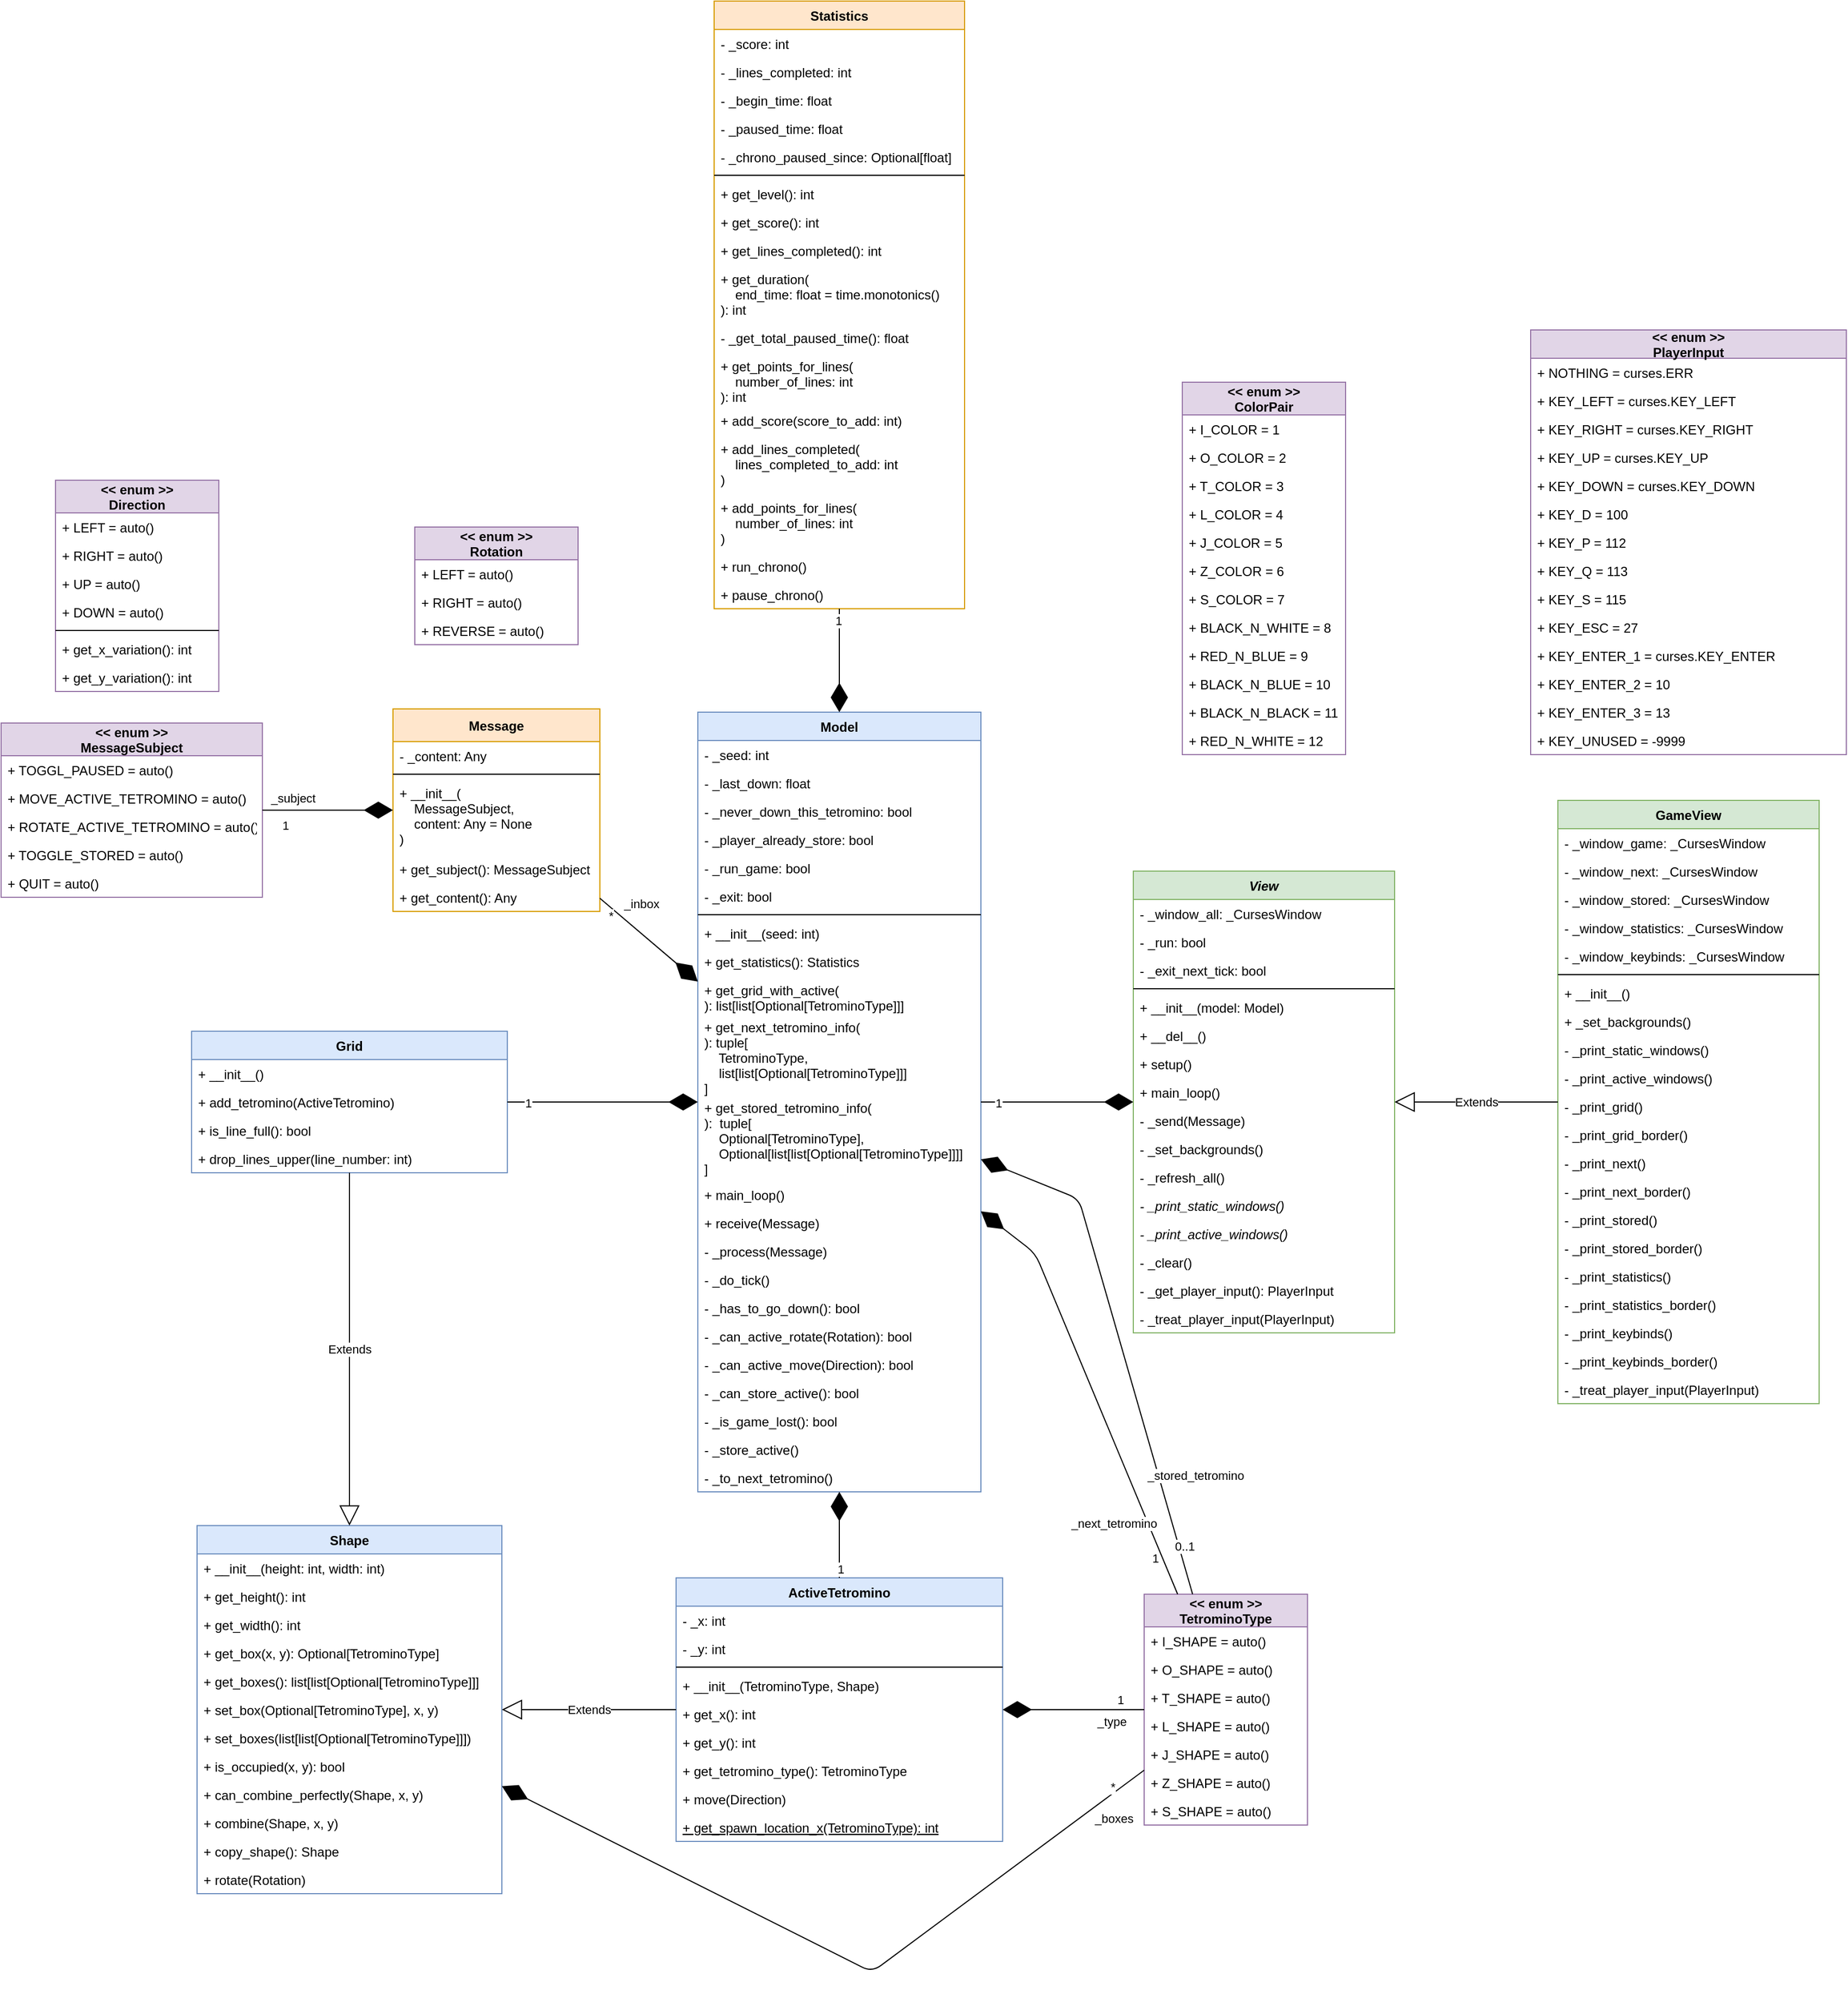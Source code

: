 <mxfile version="14.5.1" type="device"><diagram id="LG4WflgYfopz1KUowW6H" name="Page-1"><mxGraphModel dx="1005" dy="1371" grid="1" gridSize="10" guides="1" tooltips="1" connect="1" arrows="0" fold="1" page="0" pageScale="1" pageWidth="827" pageHeight="1169" math="0" shadow="0"><root><mxCell id="0"/><mxCell id="1" parent="0"/><mxCell id="OBFyKA4U-jagmgDZ2BPP-1" value="Model" style="swimlane;fontStyle=1;align=center;verticalAlign=top;childLayout=stackLayout;horizontal=1;startSize=26;horizontalStack=0;resizeParent=1;resizeParentMax=0;resizeLast=0;collapsible=1;marginBottom=0;fillColor=#dae8fc;strokeColor=#6c8ebf;" parent="1" vertex="1"><mxGeometry x="360" y="243" width="260" height="716" as="geometry"/></mxCell><mxCell id="OBFyKA4U-jagmgDZ2BPP-4" value="- _seed: int" style="text;strokeColor=none;fillColor=none;align=left;verticalAlign=top;spacingLeft=4;spacingRight=4;overflow=hidden;rotatable=0;points=[[0,0.5],[1,0.5]];portConstraint=eastwest;" parent="OBFyKA4U-jagmgDZ2BPP-1" vertex="1"><mxGeometry y="26" width="260" height="26" as="geometry"/></mxCell><mxCell id="OBFyKA4U-jagmgDZ2BPP-77" value="- _last_down: float" style="text;strokeColor=none;fillColor=none;align=left;verticalAlign=top;spacingLeft=4;spacingRight=4;overflow=hidden;rotatable=0;points=[[0,0.5],[1,0.5]];portConstraint=eastwest;" parent="OBFyKA4U-jagmgDZ2BPP-1" vertex="1"><mxGeometry y="52" width="260" height="26" as="geometry"/></mxCell><mxCell id="OBFyKA4U-jagmgDZ2BPP-218" value="- _never_down_this_tetromino: bool" style="text;strokeColor=none;fillColor=none;align=left;verticalAlign=top;spacingLeft=4;spacingRight=4;overflow=hidden;rotatable=0;points=[[0,0.5],[1,0.5]];portConstraint=eastwest;" parent="OBFyKA4U-jagmgDZ2BPP-1" vertex="1"><mxGeometry y="78" width="260" height="26" as="geometry"/></mxCell><mxCell id="OBFyKA4U-jagmgDZ2BPP-78" value="- _player_already_store: bool" style="text;strokeColor=none;fillColor=none;align=left;verticalAlign=top;spacingLeft=4;spacingRight=4;overflow=hidden;rotatable=0;points=[[0,0.5],[1,0.5]];portConstraint=eastwest;" parent="OBFyKA4U-jagmgDZ2BPP-1" vertex="1"><mxGeometry y="104" width="260" height="26" as="geometry"/></mxCell><mxCell id="OBFyKA4U-jagmgDZ2BPP-160" value="- _run_game: bool" style="text;strokeColor=none;fillColor=none;align=left;verticalAlign=top;spacingLeft=4;spacingRight=4;overflow=hidden;rotatable=0;points=[[0,0.5],[1,0.5]];portConstraint=eastwest;" parent="OBFyKA4U-jagmgDZ2BPP-1" vertex="1"><mxGeometry y="130" width="260" height="26" as="geometry"/></mxCell><mxCell id="fKM3UZYRXM4EGTfHWxwb-5" value="- _exit: bool" style="text;strokeColor=none;fillColor=none;align=left;verticalAlign=top;spacingLeft=4;spacingRight=4;overflow=hidden;rotatable=0;points=[[0,0.5],[1,0.5]];portConstraint=eastwest;" parent="OBFyKA4U-jagmgDZ2BPP-1" vertex="1"><mxGeometry y="156" width="260" height="26" as="geometry"/></mxCell><mxCell id="OBFyKA4U-jagmgDZ2BPP-3" value="" style="line;strokeWidth=1;fillColor=none;align=left;verticalAlign=middle;spacingTop=-1;spacingLeft=3;spacingRight=3;rotatable=0;labelPosition=right;points=[];portConstraint=eastwest;" parent="OBFyKA4U-jagmgDZ2BPP-1" vertex="1"><mxGeometry y="182" width="260" height="8" as="geometry"/></mxCell><mxCell id="OBFyKA4U-jagmgDZ2BPP-28" value="+ __init__(seed: int)" style="text;strokeColor=none;fillColor=none;align=left;verticalAlign=top;spacingLeft=4;spacingRight=4;overflow=hidden;rotatable=0;points=[[0,0.5],[1,0.5]];portConstraint=eastwest;" parent="OBFyKA4U-jagmgDZ2BPP-1" vertex="1"><mxGeometry y="190" width="260" height="26" as="geometry"/></mxCell><mxCell id="coqlVlBeMf-mib1fuROW-21" value="+ get_statistics(): Statistics" style="text;strokeColor=none;fillColor=none;align=left;verticalAlign=top;spacingLeft=4;spacingRight=4;overflow=hidden;rotatable=0;points=[[0,0.5],[1,0.5]];portConstraint=eastwest;" vertex="1" parent="OBFyKA4U-jagmgDZ2BPP-1"><mxGeometry y="216" width="260" height="26" as="geometry"/></mxCell><mxCell id="OBFyKA4U-jagmgDZ2BPP-2" value="+ get_grid_with_active(&#10;): list[list[Optional[TetrominoType]]]" style="text;strokeColor=none;fillColor=none;align=left;verticalAlign=top;spacingLeft=4;spacingRight=4;overflow=hidden;rotatable=0;points=[[0,0.5],[1,0.5]];portConstraint=eastwest;" parent="OBFyKA4U-jagmgDZ2BPP-1" vertex="1"><mxGeometry y="242" width="260" height="34" as="geometry"/></mxCell><mxCell id="9mUZWJ6Oqu8mzHBocpWN-6" value="+ get_next_tetromino_info(&#10;): tuple[&#10;    TetrominoType, &#10;    list[list[Optional[TetrominoType]]]&#10;]" style="text;strokeColor=none;fillColor=none;align=left;verticalAlign=top;spacingLeft=4;spacingRight=4;overflow=hidden;rotatable=0;points=[[0,0.5],[1,0.5]];portConstraint=eastwest;" parent="OBFyKA4U-jagmgDZ2BPP-1" vertex="1"><mxGeometry y="276" width="260" height="74" as="geometry"/></mxCell><mxCell id="9mUZWJ6Oqu8mzHBocpWN-7" value="+ get_stored_tetromino_info(&#10;):  tuple[&#10;    Optional[TetrominoType],&#10;    Optional[list[list[Optional[TetrominoType]]]]&#10;]" style="text;strokeColor=none;fillColor=none;align=left;verticalAlign=top;spacingLeft=4;spacingRight=4;overflow=hidden;rotatable=0;points=[[0,0.5],[1,0.5]];portConstraint=eastwest;" parent="OBFyKA4U-jagmgDZ2BPP-1" vertex="1"><mxGeometry y="350" width="260" height="80" as="geometry"/></mxCell><mxCell id="fKM3UZYRXM4EGTfHWxwb-6" value="+ main_loop()" style="text;strokeColor=none;fillColor=none;align=left;verticalAlign=top;spacingLeft=4;spacingRight=4;overflow=hidden;rotatable=0;points=[[0,0.5],[1,0.5]];portConstraint=eastwest;" parent="OBFyKA4U-jagmgDZ2BPP-1" vertex="1"><mxGeometry y="430" width="260" height="26" as="geometry"/></mxCell><mxCell id="fKM3UZYRXM4EGTfHWxwb-7" value="+ receive(Message)" style="text;strokeColor=none;fillColor=none;align=left;verticalAlign=top;spacingLeft=4;spacingRight=4;overflow=hidden;rotatable=0;points=[[0,0.5],[1,0.5]];portConstraint=eastwest;" parent="OBFyKA4U-jagmgDZ2BPP-1" vertex="1"><mxGeometry y="456" width="260" height="26" as="geometry"/></mxCell><mxCell id="OBFyKA4U-jagmgDZ2BPP-33" value="- _process(Message)" style="text;strokeColor=none;fillColor=none;align=left;verticalAlign=top;spacingLeft=4;spacingRight=4;overflow=hidden;rotatable=0;points=[[0,0.5],[1,0.5]];portConstraint=eastwest;" parent="OBFyKA4U-jagmgDZ2BPP-1" vertex="1"><mxGeometry y="482" width="260" height="26" as="geometry"/></mxCell><mxCell id="OBFyKA4U-jagmgDZ2BPP-209" value="- _do_tick()" style="text;strokeColor=none;fillColor=none;align=left;verticalAlign=top;spacingLeft=4;spacingRight=4;overflow=hidden;rotatable=0;points=[[0,0.5],[1,0.5]];portConstraint=eastwest;" parent="OBFyKA4U-jagmgDZ2BPP-1" vertex="1"><mxGeometry y="508" width="260" height="26" as="geometry"/></mxCell><mxCell id="5pIqO_07CY0QOymCZt87-5" value="- _has_to_go_down(): bool" style="text;strokeColor=none;fillColor=none;align=left;verticalAlign=top;spacingLeft=4;spacingRight=4;overflow=hidden;rotatable=0;points=[[0,0.5],[1,0.5]];portConstraint=eastwest;" parent="OBFyKA4U-jagmgDZ2BPP-1" vertex="1"><mxGeometry y="534" width="260" height="26" as="geometry"/></mxCell><mxCell id="OBFyKA4U-jagmgDZ2BPP-153" value="- _can_active_rotate(Rotation): bool" style="text;strokeColor=none;fillColor=none;align=left;verticalAlign=top;spacingLeft=4;spacingRight=4;overflow=hidden;rotatable=0;points=[[0,0.5],[1,0.5]];portConstraint=eastwest;" parent="OBFyKA4U-jagmgDZ2BPP-1" vertex="1"><mxGeometry y="560" width="260" height="26" as="geometry"/></mxCell><mxCell id="OBFyKA4U-jagmgDZ2BPP-154" value="- _can_active_move(Direction): bool" style="text;strokeColor=none;fillColor=none;align=left;verticalAlign=top;spacingLeft=4;spacingRight=4;overflow=hidden;rotatable=0;points=[[0,0.5],[1,0.5]];portConstraint=eastwest;" parent="OBFyKA4U-jagmgDZ2BPP-1" vertex="1"><mxGeometry y="586" width="260" height="26" as="geometry"/></mxCell><mxCell id="OBFyKA4U-jagmgDZ2BPP-211" value="- _can_store_active(): bool" style="text;strokeColor=none;fillColor=none;align=left;verticalAlign=top;spacingLeft=4;spacingRight=4;overflow=hidden;rotatable=0;points=[[0,0.5],[1,0.5]];portConstraint=eastwest;" parent="OBFyKA4U-jagmgDZ2BPP-1" vertex="1"><mxGeometry y="612" width="260" height="26" as="geometry"/></mxCell><mxCell id="OBFyKA4U-jagmgDZ2BPP-214" value="- _is_game_lost(): bool" style="text;strokeColor=none;fillColor=none;align=left;verticalAlign=top;spacingLeft=4;spacingRight=4;overflow=hidden;rotatable=0;points=[[0,0.5],[1,0.5]];portConstraint=eastwest;" parent="OBFyKA4U-jagmgDZ2BPP-1" vertex="1"><mxGeometry y="638" width="260" height="26" as="geometry"/></mxCell><mxCell id="OBFyKA4U-jagmgDZ2BPP-212" value="- _store_active()" style="text;strokeColor=none;fillColor=none;align=left;verticalAlign=top;spacingLeft=4;spacingRight=4;overflow=hidden;rotatable=0;points=[[0,0.5],[1,0.5]];portConstraint=eastwest;" parent="OBFyKA4U-jagmgDZ2BPP-1" vertex="1"><mxGeometry y="664" width="260" height="26" as="geometry"/></mxCell><mxCell id="5pIqO_07CY0QOymCZt87-6" value="- _to_next_tetromino()" style="text;strokeColor=none;fillColor=none;align=left;verticalAlign=top;spacingLeft=4;spacingRight=4;overflow=hidden;rotatable=0;points=[[0,0.5],[1,0.5]];portConstraint=eastwest;" parent="OBFyKA4U-jagmgDZ2BPP-1" vertex="1"><mxGeometry y="690" width="260" height="26" as="geometry"/></mxCell><mxCell id="OBFyKA4U-jagmgDZ2BPP-5" value="View" style="swimlane;fontStyle=3;align=center;verticalAlign=top;childLayout=stackLayout;horizontal=1;startSize=26;horizontalStack=0;resizeParent=1;resizeParentMax=0;resizeLast=0;collapsible=1;marginBottom=0;fillColor=#d5e8d4;strokeColor=#82b366;" parent="1" vertex="1"><mxGeometry x="760" y="389" width="240" height="424" as="geometry"/></mxCell><mxCell id="OBFyKA4U-jagmgDZ2BPP-6" value="- _window_all: _CursesWindow" style="text;strokeColor=none;fillColor=none;align=left;verticalAlign=top;spacingLeft=4;spacingRight=4;overflow=hidden;rotatable=0;points=[[0,0.5],[1,0.5]];portConstraint=eastwest;" parent="OBFyKA4U-jagmgDZ2BPP-5" vertex="1"><mxGeometry y="26" width="240" height="26" as="geometry"/></mxCell><mxCell id="Zv6slYPDod3cuLpH5ojY-19" value="- _run: bool" style="text;strokeColor=none;fillColor=none;align=left;verticalAlign=top;spacingLeft=4;spacingRight=4;overflow=hidden;rotatable=0;points=[[0,0.5],[1,0.5]];portConstraint=eastwest;" parent="OBFyKA4U-jagmgDZ2BPP-5" vertex="1"><mxGeometry y="52" width="240" height="26" as="geometry"/></mxCell><mxCell id="5pIqO_07CY0QOymCZt87-2" value="- _exit_next_tick: bool" style="text;strokeColor=none;fillColor=none;align=left;verticalAlign=top;spacingLeft=4;spacingRight=4;overflow=hidden;rotatable=0;points=[[0,0.5],[1,0.5]];portConstraint=eastwest;" parent="OBFyKA4U-jagmgDZ2BPP-5" vertex="1"><mxGeometry y="78" width="240" height="26" as="geometry"/></mxCell><mxCell id="OBFyKA4U-jagmgDZ2BPP-7" value="" style="line;strokeWidth=1;fillColor=none;align=left;verticalAlign=middle;spacingTop=-1;spacingLeft=3;spacingRight=3;rotatable=0;labelPosition=right;points=[];portConstraint=eastwest;" parent="OBFyKA4U-jagmgDZ2BPP-5" vertex="1"><mxGeometry y="104" width="240" height="8" as="geometry"/></mxCell><mxCell id="OBFyKA4U-jagmgDZ2BPP-130" value="+ __init__(model: Model)" style="text;strokeColor=none;fillColor=none;align=left;verticalAlign=top;spacingLeft=4;spacingRight=4;overflow=hidden;rotatable=0;points=[[0,0.5],[1,0.5]];portConstraint=eastwest;" parent="OBFyKA4U-jagmgDZ2BPP-5" vertex="1"><mxGeometry y="112" width="240" height="26" as="geometry"/></mxCell><mxCell id="OBFyKA4U-jagmgDZ2BPP-175" value="+ __del__()" style="text;strokeColor=none;fillColor=none;align=left;verticalAlign=top;spacingLeft=4;spacingRight=4;overflow=hidden;rotatable=0;points=[[0,0.5],[1,0.5]];portConstraint=eastwest;" parent="OBFyKA4U-jagmgDZ2BPP-5" vertex="1"><mxGeometry y="138" width="240" height="26" as="geometry"/></mxCell><mxCell id="OBFyKA4U-jagmgDZ2BPP-176" value="+ setup()" style="text;strokeColor=none;fillColor=none;align=left;verticalAlign=top;spacingLeft=4;spacingRight=4;overflow=hidden;rotatable=0;points=[[0,0.5],[1,0.5]];portConstraint=eastwest;" parent="OBFyKA4U-jagmgDZ2BPP-5" vertex="1"><mxGeometry y="164" width="240" height="26" as="geometry"/></mxCell><mxCell id="5pIqO_07CY0QOymCZt87-1" value="+ main_loop()" style="text;strokeColor=none;fillColor=none;align=left;verticalAlign=top;spacingLeft=4;spacingRight=4;overflow=hidden;rotatable=0;points=[[0,0.5],[1,0.5]];portConstraint=eastwest;" parent="OBFyKA4U-jagmgDZ2BPP-5" vertex="1"><mxGeometry y="190" width="240" height="26" as="geometry"/></mxCell><mxCell id="OBFyKA4U-jagmgDZ2BPP-8" value="- _send(Message)" style="text;strokeColor=none;fillColor=none;align=left;verticalAlign=top;spacingLeft=4;spacingRight=4;overflow=hidden;rotatable=0;points=[[0,0.5],[1,0.5]];portConstraint=eastwest;" parent="OBFyKA4U-jagmgDZ2BPP-5" vertex="1"><mxGeometry y="216" width="240" height="26" as="geometry"/></mxCell><mxCell id="OBFyKA4U-jagmgDZ2BPP-177" value="- _set_backgrounds()" style="text;strokeColor=none;fillColor=none;align=left;verticalAlign=top;spacingLeft=4;spacingRight=4;overflow=hidden;rotatable=0;points=[[0,0.5],[1,0.5]];portConstraint=eastwest;" parent="OBFyKA4U-jagmgDZ2BPP-5" vertex="1"><mxGeometry y="242" width="240" height="26" as="geometry"/></mxCell><mxCell id="OBFyKA4U-jagmgDZ2BPP-178" value="- _refresh_all()" style="text;strokeColor=none;fillColor=none;align=left;verticalAlign=top;spacingLeft=4;spacingRight=4;overflow=hidden;rotatable=0;points=[[0,0.5],[1,0.5]];portConstraint=eastwest;" parent="OBFyKA4U-jagmgDZ2BPP-5" vertex="1"><mxGeometry y="268" width="240" height="26" as="geometry"/></mxCell><mxCell id="OBFyKA4U-jagmgDZ2BPP-179" value="- _print_static_windows()" style="text;strokeColor=none;fillColor=none;align=left;verticalAlign=top;spacingLeft=4;spacingRight=4;overflow=hidden;rotatable=0;points=[[0,0.5],[1,0.5]];portConstraint=eastwest;fontStyle=2" parent="OBFyKA4U-jagmgDZ2BPP-5" vertex="1"><mxGeometry y="294" width="240" height="26" as="geometry"/></mxCell><mxCell id="5pIqO_07CY0QOymCZt87-3" value="- _print_active_windows()" style="text;strokeColor=none;fillColor=none;align=left;verticalAlign=top;spacingLeft=4;spacingRight=4;overflow=hidden;rotatable=0;points=[[0,0.5],[1,0.5]];portConstraint=eastwest;fontStyle=2" parent="OBFyKA4U-jagmgDZ2BPP-5" vertex="1"><mxGeometry y="320" width="240" height="26" as="geometry"/></mxCell><mxCell id="OBFyKA4U-jagmgDZ2BPP-181" value="- _clear()" style="text;strokeColor=none;fillColor=none;align=left;verticalAlign=top;spacingLeft=4;spacingRight=4;overflow=hidden;rotatable=0;points=[[0,0.5],[1,0.5]];portConstraint=eastwest;" parent="OBFyKA4U-jagmgDZ2BPP-5" vertex="1"><mxGeometry y="346" width="240" height="26" as="geometry"/></mxCell><mxCell id="9mUZWJ6Oqu8mzHBocpWN-3" value="- _get_player_input(): PlayerInput" style="text;strokeColor=none;fillColor=none;align=left;verticalAlign=top;spacingLeft=4;spacingRight=4;overflow=hidden;rotatable=0;points=[[0,0.5],[1,0.5]];portConstraint=eastwest;" parent="OBFyKA4U-jagmgDZ2BPP-5" vertex="1"><mxGeometry y="372" width="240" height="26" as="geometry"/></mxCell><mxCell id="9mUZWJ6Oqu8mzHBocpWN-4" value="- _treat_player_input(PlayerInput)" style="text;strokeColor=none;fillColor=none;align=left;verticalAlign=top;spacingLeft=4;spacingRight=4;overflow=hidden;rotatable=0;points=[[0,0.5],[1,0.5]];portConstraint=eastwest;fontStyle=0" parent="OBFyKA4U-jagmgDZ2BPP-5" vertex="1"><mxGeometry y="398" width="240" height="26" as="geometry"/></mxCell><mxCell id="OBFyKA4U-jagmgDZ2BPP-15" value="&lt;&lt; enum &gt;&gt;&#10;TetrominoType" style="swimlane;fontStyle=1;childLayout=stackLayout;horizontal=1;startSize=30;fillColor=#e1d5e7;horizontalStack=0;resizeParent=1;resizeParentMax=0;resizeLast=0;collapsible=1;marginBottom=0;rounded=0;strokeColor=#9673a6;" parent="1" vertex="1"><mxGeometry x="770" y="1053" width="150" height="212" as="geometry"/></mxCell><mxCell id="OBFyKA4U-jagmgDZ2BPP-16" value="+ I_SHAPE = auto()" style="text;strokeColor=none;fillColor=none;align=left;verticalAlign=top;spacingLeft=4;spacingRight=4;overflow=hidden;rotatable=0;points=[[0,0.5],[1,0.5]];portConstraint=eastwest;" parent="OBFyKA4U-jagmgDZ2BPP-15" vertex="1"><mxGeometry y="30" width="150" height="26" as="geometry"/></mxCell><mxCell id="OBFyKA4U-jagmgDZ2BPP-17" value="+ O_SHAPE = auto()" style="text;strokeColor=none;fillColor=none;align=left;verticalAlign=top;spacingLeft=4;spacingRight=4;overflow=hidden;rotatable=0;points=[[0,0.5],[1,0.5]];portConstraint=eastwest;" parent="OBFyKA4U-jagmgDZ2BPP-15" vertex="1"><mxGeometry y="56" width="150" height="26" as="geometry"/></mxCell><mxCell id="OBFyKA4U-jagmgDZ2BPP-18" value="+ T_SHAPE = auto()" style="text;strokeColor=none;fillColor=none;align=left;verticalAlign=top;spacingLeft=4;spacingRight=4;overflow=hidden;rotatable=0;points=[[0,0.5],[1,0.5]];portConstraint=eastwest;" parent="OBFyKA4U-jagmgDZ2BPP-15" vertex="1"><mxGeometry y="82" width="150" height="26" as="geometry"/></mxCell><mxCell id="OBFyKA4U-jagmgDZ2BPP-19" value="+ L_SHAPE = auto()" style="text;strokeColor=none;fillColor=none;align=left;verticalAlign=top;spacingLeft=4;spacingRight=4;overflow=hidden;rotatable=0;points=[[0,0.5],[1,0.5]];portConstraint=eastwest;" parent="OBFyKA4U-jagmgDZ2BPP-15" vertex="1"><mxGeometry y="108" width="150" height="26" as="geometry"/></mxCell><mxCell id="OBFyKA4U-jagmgDZ2BPP-20" value="+ J_SHAPE = auto()" style="text;strokeColor=none;fillColor=none;align=left;verticalAlign=top;spacingLeft=4;spacingRight=4;overflow=hidden;rotatable=0;points=[[0,0.5],[1,0.5]];portConstraint=eastwest;" parent="OBFyKA4U-jagmgDZ2BPP-15" vertex="1"><mxGeometry y="134" width="150" height="26" as="geometry"/></mxCell><mxCell id="OBFyKA4U-jagmgDZ2BPP-21" value="+ Z_SHAPE = auto()" style="text;strokeColor=none;fillColor=none;align=left;verticalAlign=top;spacingLeft=4;spacingRight=4;overflow=hidden;rotatable=0;points=[[0,0.5],[1,0.5]];portConstraint=eastwest;" parent="OBFyKA4U-jagmgDZ2BPP-15" vertex="1"><mxGeometry y="160" width="150" height="26" as="geometry"/></mxCell><mxCell id="OBFyKA4U-jagmgDZ2BPP-22" value="+ S_SHAPE = auto()" style="text;strokeColor=none;fillColor=none;align=left;verticalAlign=top;spacingLeft=4;spacingRight=4;overflow=hidden;rotatable=0;points=[[0,0.5],[1,0.5]];portConstraint=eastwest;" parent="OBFyKA4U-jagmgDZ2BPP-15" vertex="1"><mxGeometry y="186" width="150" height="26" as="geometry"/></mxCell><mxCell id="OBFyKA4U-jagmgDZ2BPP-27" value="" style="endArrow=diamondThin;endFill=1;endSize=24;html=1;" parent="1" source="OBFyKA4U-jagmgDZ2BPP-1" target="OBFyKA4U-jagmgDZ2BPP-5" edge="1"><mxGeometry width="160" relative="1" as="geometry"><mxPoint x="570" y="430" as="sourcePoint"/><mxPoint x="730" y="430" as="targetPoint"/></mxGeometry></mxCell><mxCell id="OBFyKA4U-jagmgDZ2BPP-29" value="1" style="edgeLabel;html=1;align=center;verticalAlign=middle;resizable=0;points=[];" parent="OBFyKA4U-jagmgDZ2BPP-27" vertex="1" connectable="0"><mxGeometry x="-0.782" y="-1" relative="1" as="geometry"><mxPoint as="offset"/></mxGeometry></mxCell><mxCell id="OBFyKA4U-jagmgDZ2BPP-34" value="Message" style="swimlane;fontStyle=1;childLayout=stackLayout;horizontal=1;startSize=30;fillColor=#ffe6cc;horizontalStack=0;resizeParent=1;resizeParentMax=0;resizeLast=0;collapsible=1;marginBottom=0;rounded=0;strokeColor=#d79b00;" parent="1" vertex="1"><mxGeometry x="80" y="240" width="190" height="186" as="geometry"/></mxCell><mxCell id="Zv6slYPDod3cuLpH5ojY-3" value="- _content: Any" style="text;strokeColor=none;fillColor=none;align=left;verticalAlign=top;spacingLeft=4;spacingRight=4;overflow=hidden;rotatable=0;points=[[0,0.5],[1,0.5]];portConstraint=eastwest;" parent="OBFyKA4U-jagmgDZ2BPP-34" vertex="1"><mxGeometry y="30" width="190" height="26" as="geometry"/></mxCell><mxCell id="Zv6slYPDod3cuLpH5ojY-4" value="" style="line;strokeWidth=1;fillColor=none;align=left;verticalAlign=middle;spacingTop=-1;spacingLeft=3;spacingRight=3;rotatable=0;labelPosition=right;points=[];portConstraint=eastwest;" parent="OBFyKA4U-jagmgDZ2BPP-34" vertex="1"><mxGeometry y="56" width="190" height="8" as="geometry"/></mxCell><mxCell id="OBFyKA4U-jagmgDZ2BPP-41" value="+ __init__(&#10;    MessageSubject,&#10;    content: Any = None&#10;)" style="text;strokeColor=none;fillColor=none;align=left;verticalAlign=top;spacingLeft=4;spacingRight=4;overflow=hidden;rotatable=0;points=[[0,0.5],[1,0.5]];portConstraint=eastwest;" parent="OBFyKA4U-jagmgDZ2BPP-34" vertex="1"><mxGeometry y="64" width="190" height="70" as="geometry"/></mxCell><mxCell id="OBFyKA4U-jagmgDZ2BPP-161" value="+ get_subject(): MessageSubject" style="text;strokeColor=none;fillColor=none;align=left;verticalAlign=top;spacingLeft=4;spacingRight=4;overflow=hidden;rotatable=0;points=[[0,0.5],[1,0.5]];portConstraint=eastwest;" parent="OBFyKA4U-jagmgDZ2BPP-34" vertex="1"><mxGeometry y="134" width="190" height="26" as="geometry"/></mxCell><mxCell id="OBFyKA4U-jagmgDZ2BPP-162" value="+ get_content(): Any" style="text;strokeColor=none;fillColor=none;align=left;verticalAlign=top;spacingLeft=4;spacingRight=4;overflow=hidden;rotatable=0;points=[[0,0.5],[1,0.5]];portConstraint=eastwest;" parent="OBFyKA4U-jagmgDZ2BPP-34" vertex="1"><mxGeometry y="160" width="190" height="26" as="geometry"/></mxCell><mxCell id="OBFyKA4U-jagmgDZ2BPP-56" value="&lt;&lt; enum &gt;&gt;&#10;Direction" style="swimlane;fontStyle=1;childLayout=stackLayout;horizontal=1;startSize=30;fillColor=#e1d5e7;horizontalStack=0;resizeParent=1;resizeParentMax=0;resizeLast=0;collapsible=1;marginBottom=0;rounded=0;strokeColor=#9673a6;" parent="1" vertex="1"><mxGeometry x="-230" y="30" width="150" height="194" as="geometry"/></mxCell><mxCell id="OBFyKA4U-jagmgDZ2BPP-57" value="+ LEFT = auto()" style="text;strokeColor=none;fillColor=none;align=left;verticalAlign=top;spacingLeft=4;spacingRight=4;overflow=hidden;rotatable=0;points=[[0,0.5],[1,0.5]];portConstraint=eastwest;" parent="OBFyKA4U-jagmgDZ2BPP-56" vertex="1"><mxGeometry y="30" width="150" height="26" as="geometry"/></mxCell><mxCell id="OBFyKA4U-jagmgDZ2BPP-58" value="+ RIGHT = auto()" style="text;strokeColor=none;fillColor=none;align=left;verticalAlign=top;spacingLeft=4;spacingRight=4;overflow=hidden;rotatable=0;points=[[0,0.5],[1,0.5]];portConstraint=eastwest;" parent="OBFyKA4U-jagmgDZ2BPP-56" vertex="1"><mxGeometry y="56" width="150" height="26" as="geometry"/></mxCell><mxCell id="OBFyKA4U-jagmgDZ2BPP-59" value="+ UP = auto()" style="text;strokeColor=none;fillColor=none;align=left;verticalAlign=top;spacingLeft=4;spacingRight=4;overflow=hidden;rotatable=0;points=[[0,0.5],[1,0.5]];portConstraint=eastwest;" parent="OBFyKA4U-jagmgDZ2BPP-56" vertex="1"><mxGeometry y="82" width="150" height="26" as="geometry"/></mxCell><mxCell id="OBFyKA4U-jagmgDZ2BPP-60" value="+ DOWN = auto()" style="text;strokeColor=none;fillColor=none;align=left;verticalAlign=top;spacingLeft=4;spacingRight=4;overflow=hidden;rotatable=0;points=[[0,0.5],[1,0.5]];portConstraint=eastwest;" parent="OBFyKA4U-jagmgDZ2BPP-56" vertex="1"><mxGeometry y="108" width="150" height="26" as="geometry"/></mxCell><mxCell id="Zv6slYPDod3cuLpH5ojY-5" value="" style="line;strokeWidth=1;fillColor=none;align=left;verticalAlign=middle;spacingTop=-1;spacingLeft=3;spacingRight=3;rotatable=0;labelPosition=right;points=[];portConstraint=eastwest;" parent="OBFyKA4U-jagmgDZ2BPP-56" vertex="1"><mxGeometry y="134" width="150" height="8" as="geometry"/></mxCell><mxCell id="Zv6slYPDod3cuLpH5ojY-6" value="+ get_x_variation(): int" style="text;strokeColor=none;fillColor=none;align=left;verticalAlign=top;spacingLeft=4;spacingRight=4;overflow=hidden;rotatable=0;points=[[0,0.5],[1,0.5]];portConstraint=eastwest;" parent="OBFyKA4U-jagmgDZ2BPP-56" vertex="1"><mxGeometry y="142" width="150" height="26" as="geometry"/></mxCell><mxCell id="Zv6slYPDod3cuLpH5ojY-7" value="+ get_y_variation(): int" style="text;strokeColor=none;fillColor=none;align=left;verticalAlign=top;spacingLeft=4;spacingRight=4;overflow=hidden;rotatable=0;points=[[0,0.5],[1,0.5]];portConstraint=eastwest;" parent="OBFyKA4U-jagmgDZ2BPP-56" vertex="1"><mxGeometry y="168" width="150" height="26" as="geometry"/></mxCell><mxCell id="OBFyKA4U-jagmgDZ2BPP-64" value="&lt;&lt; enum &gt;&gt;&#10;Rotation" style="swimlane;fontStyle=1;childLayout=stackLayout;horizontal=1;startSize=30;fillColor=#e1d5e7;horizontalStack=0;resizeParent=1;resizeParentMax=0;resizeLast=0;collapsible=1;marginBottom=0;rounded=0;strokeColor=#9673a6;" parent="1" vertex="1"><mxGeometry x="100" y="73" width="150" height="108" as="geometry"/></mxCell><mxCell id="OBFyKA4U-jagmgDZ2BPP-65" value="+ LEFT = auto()" style="text;strokeColor=none;fillColor=none;align=left;verticalAlign=top;spacingLeft=4;spacingRight=4;overflow=hidden;rotatable=0;points=[[0,0.5],[1,0.5]];portConstraint=eastwest;" parent="OBFyKA4U-jagmgDZ2BPP-64" vertex="1"><mxGeometry y="30" width="150" height="26" as="geometry"/></mxCell><mxCell id="OBFyKA4U-jagmgDZ2BPP-66" value="+ RIGHT = auto()" style="text;strokeColor=none;fillColor=none;align=left;verticalAlign=top;spacingLeft=4;spacingRight=4;overflow=hidden;rotatable=0;points=[[0,0.5],[1,0.5]];portConstraint=eastwest;" parent="OBFyKA4U-jagmgDZ2BPP-64" vertex="1"><mxGeometry y="56" width="150" height="26" as="geometry"/></mxCell><mxCell id="OBFyKA4U-jagmgDZ2BPP-156" value="+ REVERSE = auto()" style="text;strokeColor=none;fillColor=none;align=left;verticalAlign=top;spacingLeft=4;spacingRight=4;overflow=hidden;rotatable=0;points=[[0,0.5],[1,0.5]];portConstraint=eastwest;" parent="OBFyKA4U-jagmgDZ2BPP-64" vertex="1"><mxGeometry y="82" width="150" height="26" as="geometry"/></mxCell><mxCell id="OBFyKA4U-jagmgDZ2BPP-81" value="Grid" style="swimlane;fontStyle=1;align=center;verticalAlign=top;childLayout=stackLayout;horizontal=1;startSize=26;horizontalStack=0;resizeParent=1;resizeParentMax=0;resizeLast=0;collapsible=1;marginBottom=0;fillColor=#dae8fc;strokeColor=#6c8ebf;" parent="1" vertex="1"><mxGeometry x="-105" y="536" width="290" height="130" as="geometry"/></mxCell><mxCell id="OBFyKA4U-jagmgDZ2BPP-84" value="+ __init__()" style="text;strokeColor=none;fillColor=none;align=left;verticalAlign=top;spacingLeft=4;spacingRight=4;overflow=hidden;rotatable=0;points=[[0,0.5],[1,0.5]];portConstraint=eastwest;" parent="OBFyKA4U-jagmgDZ2BPP-81" vertex="1"><mxGeometry y="26" width="290" height="26" as="geometry"/></mxCell><mxCell id="OBFyKA4U-jagmgDZ2BPP-87" value="+ add_tetromino(ActiveTetromino)" style="text;strokeColor=none;fillColor=none;align=left;verticalAlign=top;spacingLeft=4;spacingRight=4;overflow=hidden;rotatable=0;points=[[0,0.5],[1,0.5]];portConstraint=eastwest;" parent="OBFyKA4U-jagmgDZ2BPP-81" vertex="1"><mxGeometry y="52" width="290" height="26" as="geometry"/></mxCell><mxCell id="OBFyKA4U-jagmgDZ2BPP-222" value="+ is_line_full(): bool" style="text;strokeColor=none;fillColor=none;align=left;verticalAlign=top;spacingLeft=4;spacingRight=4;overflow=hidden;rotatable=0;points=[[0,0.5],[1,0.5]];portConstraint=eastwest;" parent="OBFyKA4U-jagmgDZ2BPP-81" vertex="1"><mxGeometry y="78" width="290" height="26" as="geometry"/></mxCell><mxCell id="OBFyKA4U-jagmgDZ2BPP-223" value="+ drop_lines_upper(line_number: int)" style="text;strokeColor=none;fillColor=none;align=left;verticalAlign=top;spacingLeft=4;spacingRight=4;overflow=hidden;rotatable=0;points=[[0,0.5],[1,0.5]];portConstraint=eastwest;" parent="OBFyKA4U-jagmgDZ2BPP-81" vertex="1"><mxGeometry y="104" width="290" height="26" as="geometry"/></mxCell><mxCell id="OBFyKA4U-jagmgDZ2BPP-85" value="" style="endArrow=diamondThin;endFill=1;endSize=24;html=1;" parent="1" source="OBFyKA4U-jagmgDZ2BPP-81" target="OBFyKA4U-jagmgDZ2BPP-1" edge="1"><mxGeometry width="160" relative="1" as="geometry"><mxPoint x="610" y="559" as="sourcePoint"/><mxPoint x="770" y="559" as="targetPoint"/></mxGeometry></mxCell><mxCell id="OBFyKA4U-jagmgDZ2BPP-86" value="1" style="edgeLabel;html=1;align=center;verticalAlign=middle;resizable=0;points=[];" parent="OBFyKA4U-jagmgDZ2BPP-85" vertex="1" connectable="0"><mxGeometry x="-0.782" y="-1" relative="1" as="geometry"><mxPoint as="offset"/></mxGeometry></mxCell><mxCell id="OBFyKA4U-jagmgDZ2BPP-88" value="ActiveTetromino" style="swimlane;fontStyle=1;align=center;verticalAlign=top;childLayout=stackLayout;horizontal=1;startSize=26;horizontalStack=0;resizeParent=1;resizeParentMax=0;resizeLast=0;collapsible=1;marginBottom=0;fillColor=#dae8fc;strokeColor=#6c8ebf;" parent="1" vertex="1"><mxGeometry x="340" y="1038" width="300" height="242" as="geometry"/></mxCell><mxCell id="OBFyKA4U-jagmgDZ2BPP-127" value="- _x: int" style="text;strokeColor=none;fillColor=none;align=left;verticalAlign=top;spacingLeft=4;spacingRight=4;overflow=hidden;rotatable=0;points=[[0,0.5],[1,0.5]];portConstraint=eastwest;" parent="OBFyKA4U-jagmgDZ2BPP-88" vertex="1"><mxGeometry y="26" width="300" height="26" as="geometry"/></mxCell><mxCell id="OBFyKA4U-jagmgDZ2BPP-128" value="- _y: int" style="text;strokeColor=none;fillColor=none;align=left;verticalAlign=top;spacingLeft=4;spacingRight=4;overflow=hidden;rotatable=0;points=[[0,0.5],[1,0.5]];portConstraint=eastwest;" parent="OBFyKA4U-jagmgDZ2BPP-88" vertex="1"><mxGeometry y="52" width="300" height="26" as="geometry"/></mxCell><mxCell id="OBFyKA4U-jagmgDZ2BPP-92" value="" style="line;strokeWidth=1;fillColor=none;align=left;verticalAlign=middle;spacingTop=-1;spacingLeft=3;spacingRight=3;rotatable=0;labelPosition=right;points=[];portConstraint=eastwest;" parent="OBFyKA4U-jagmgDZ2BPP-88" vertex="1"><mxGeometry y="78" width="300" height="8" as="geometry"/></mxCell><mxCell id="OBFyKA4U-jagmgDZ2BPP-93" value="+ __init__(TetrominoType, Shape)" style="text;strokeColor=none;fillColor=none;align=left;verticalAlign=top;spacingLeft=4;spacingRight=4;overflow=hidden;rotatable=0;points=[[0,0.5],[1,0.5]];portConstraint=eastwest;" parent="OBFyKA4U-jagmgDZ2BPP-88" vertex="1"><mxGeometry y="86" width="300" height="26" as="geometry"/></mxCell><mxCell id="Zv6slYPDod3cuLpH5ojY-10" value="+ get_x(): int" style="text;strokeColor=none;fillColor=none;align=left;verticalAlign=top;spacingLeft=4;spacingRight=4;overflow=hidden;rotatable=0;points=[[0,0.5],[1,0.5]];portConstraint=eastwest;" parent="OBFyKA4U-jagmgDZ2BPP-88" vertex="1"><mxGeometry y="112" width="300" height="26" as="geometry"/></mxCell><mxCell id="Zv6slYPDod3cuLpH5ojY-11" value="+ get_y(): int" style="text;strokeColor=none;fillColor=none;align=left;verticalAlign=top;spacingLeft=4;spacingRight=4;overflow=hidden;rotatable=0;points=[[0,0.5],[1,0.5]];portConstraint=eastwest;" parent="OBFyKA4U-jagmgDZ2BPP-88" vertex="1"><mxGeometry y="138" width="300" height="26" as="geometry"/></mxCell><mxCell id="OBFyKA4U-jagmgDZ2BPP-151" value="+ get_tetromino_type(): TetrominoType" style="text;strokeColor=none;fillColor=none;align=left;verticalAlign=top;spacingLeft=4;spacingRight=4;overflow=hidden;rotatable=0;points=[[0,0.5],[1,0.5]];portConstraint=eastwest;" parent="OBFyKA4U-jagmgDZ2BPP-88" vertex="1"><mxGeometry y="164" width="300" height="26" as="geometry"/></mxCell><mxCell id="OBFyKA4U-jagmgDZ2BPP-155" value="+ move(Direction)" style="text;strokeColor=none;fillColor=none;align=left;verticalAlign=top;spacingLeft=4;spacingRight=4;overflow=hidden;rotatable=0;points=[[0,0.5],[1,0.5]];portConstraint=eastwest;" parent="OBFyKA4U-jagmgDZ2BPP-88" vertex="1"><mxGeometry y="190" width="300" height="26" as="geometry"/></mxCell><mxCell id="iXu5oXX4YjkWnMeQZnuy-1" value="+ get_spawn_location_x(TetrominoType): int" style="text;strokeColor=none;fillColor=none;align=left;verticalAlign=top;spacingLeft=4;spacingRight=4;overflow=hidden;rotatable=0;points=[[0,0.5],[1,0.5]];portConstraint=eastwest;fontStyle=4" parent="OBFyKA4U-jagmgDZ2BPP-88" vertex="1"><mxGeometry y="216" width="300" height="26" as="geometry"/></mxCell><mxCell id="OBFyKA4U-jagmgDZ2BPP-108" value="" style="endArrow=diamondThin;endFill=1;endSize=24;html=1;" parent="1" source="OBFyKA4U-jagmgDZ2BPP-88" target="OBFyKA4U-jagmgDZ2BPP-1" edge="1"><mxGeometry width="160" relative="1" as="geometry"><mxPoint x="250" y="740" as="sourcePoint"/><mxPoint x="370" y="740" as="targetPoint"/></mxGeometry></mxCell><mxCell id="OBFyKA4U-jagmgDZ2BPP-109" value="1" style="edgeLabel;html=1;align=center;verticalAlign=middle;resizable=0;points=[];" parent="OBFyKA4U-jagmgDZ2BPP-108" vertex="1" connectable="0"><mxGeometry x="-0.782" y="-1" relative="1" as="geometry"><mxPoint as="offset"/></mxGeometry></mxCell><mxCell id="OBFyKA4U-jagmgDZ2BPP-110" value="" style="endArrow=diamondThin;endFill=1;endSize=24;html=1;" parent="1" source="OBFyKA4U-jagmgDZ2BPP-15" target="OBFyKA4U-jagmgDZ2BPP-1" edge="1"><mxGeometry width="160" relative="1" as="geometry"><mxPoint x="737.436" y="800" as="sourcePoint"/><mxPoint x="490" y="654" as="targetPoint"/><Array as="points"><mxPoint x="710" y="690"/></Array></mxGeometry></mxCell><mxCell id="OBFyKA4U-jagmgDZ2BPP-111" value="0..1" style="edgeLabel;html=1;align=center;verticalAlign=middle;resizable=0;points=[];" parent="OBFyKA4U-jagmgDZ2BPP-110" vertex="1" connectable="0"><mxGeometry x="-0.782" y="-1" relative="1" as="geometry"><mxPoint x="5.62" y="5.57" as="offset"/></mxGeometry></mxCell><mxCell id="OBFyKA4U-jagmgDZ2BPP-115" value="_stored_tetromino" style="edgeLabel;html=1;align=center;verticalAlign=middle;resizable=0;points=[];" parent="OBFyKA4U-jagmgDZ2BPP-110" vertex="1" connectable="0"><mxGeometry x="-0.475" y="-1" relative="1" as="geometry"><mxPoint x="35.47" y="10.94" as="offset"/></mxGeometry></mxCell><mxCell id="OBFyKA4U-jagmgDZ2BPP-137" value="Shape" style="swimlane;fontStyle=1;childLayout=stackLayout;horizontal=1;startSize=26;fillColor=#dae8fc;horizontalStack=0;resizeParent=1;resizeParentMax=0;resizeLast=0;collapsible=1;marginBottom=0;strokeColor=#6c8ebf;" parent="1" vertex="1"><mxGeometry x="-100" y="990" width="280" height="338" as="geometry"/></mxCell><mxCell id="OBFyKA4U-jagmgDZ2BPP-146" value="+ __init__(height: int, width: int)" style="text;strokeColor=none;fillColor=none;align=left;verticalAlign=top;spacingLeft=4;spacingRight=4;overflow=hidden;rotatable=0;points=[[0,0.5],[1,0.5]];portConstraint=eastwest;" parent="OBFyKA4U-jagmgDZ2BPP-137" vertex="1"><mxGeometry y="26" width="280" height="26" as="geometry"/></mxCell><mxCell id="OBFyKA4U-jagmgDZ2BPP-172" value="+ get_height(): int" style="text;strokeColor=none;fillColor=none;align=left;verticalAlign=top;spacingLeft=4;spacingRight=4;overflow=hidden;rotatable=0;points=[[0,0.5],[1,0.5]];portConstraint=eastwest;" parent="OBFyKA4U-jagmgDZ2BPP-137" vertex="1"><mxGeometry y="52" width="280" height="26" as="geometry"/></mxCell><mxCell id="OBFyKA4U-jagmgDZ2BPP-173" value="+ get_width(): int" style="text;strokeColor=none;fillColor=none;align=left;verticalAlign=top;spacingLeft=4;spacingRight=4;overflow=hidden;rotatable=0;points=[[0,0.5],[1,0.5]];portConstraint=eastwest;" parent="OBFyKA4U-jagmgDZ2BPP-137" vertex="1"><mxGeometry y="78" width="280" height="26" as="geometry"/></mxCell><mxCell id="OBFyKA4U-jagmgDZ2BPP-150" value="+ get_box(x, y): Optional[TetrominoType]" style="text;strokeColor=none;fillColor=none;align=left;verticalAlign=top;spacingLeft=4;spacingRight=4;overflow=hidden;rotatable=0;points=[[0,0.5],[1,0.5]];portConstraint=eastwest;" parent="OBFyKA4U-jagmgDZ2BPP-137" vertex="1"><mxGeometry y="104" width="280" height="26" as="geometry"/></mxCell><mxCell id="OBFyKA4U-jagmgDZ2BPP-174" value="+ get_boxes(): list[list[Optional[TetrominoType]]]" style="text;strokeColor=none;fillColor=none;align=left;verticalAlign=top;spacingLeft=4;spacingRight=4;overflow=hidden;rotatable=0;points=[[0,0.5],[1,0.5]];portConstraint=eastwest;" parent="OBFyKA4U-jagmgDZ2BPP-137" vertex="1"><mxGeometry y="130" width="280" height="26" as="geometry"/></mxCell><mxCell id="OBFyKA4U-jagmgDZ2BPP-147" value="+ set_box(Optional[TetrominoType], x, y)" style="text;strokeColor=none;fillColor=none;align=left;verticalAlign=top;spacingLeft=4;spacingRight=4;overflow=hidden;rotatable=0;points=[[0,0.5],[1,0.5]];portConstraint=eastwest;" parent="OBFyKA4U-jagmgDZ2BPP-137" vertex="1"><mxGeometry y="156" width="280" height="26" as="geometry"/></mxCell><mxCell id="Zv6slYPDod3cuLpH5ojY-16" value="+ set_boxes(list[list[Optional[TetrominoType]]])" style="text;strokeColor=none;fillColor=none;align=left;verticalAlign=top;spacingLeft=4;spacingRight=4;overflow=hidden;rotatable=0;points=[[0,0.5],[1,0.5]];portConstraint=eastwest;" parent="OBFyKA4U-jagmgDZ2BPP-137" vertex="1"><mxGeometry y="182" width="280" height="26" as="geometry"/></mxCell><mxCell id="OBFyKA4U-jagmgDZ2BPP-158" value="+ is_occupied(x, y): bool" style="text;strokeColor=none;fillColor=none;align=left;verticalAlign=top;spacingLeft=4;spacingRight=4;overflow=hidden;rotatable=0;points=[[0,0.5],[1,0.5]];portConstraint=eastwest;" parent="OBFyKA4U-jagmgDZ2BPP-137" vertex="1"><mxGeometry y="208" width="280" height="26" as="geometry"/></mxCell><mxCell id="Zv6slYPDod3cuLpH5ojY-2" value="+ can_combine_perfectly(Shape, x, y)" style="text;strokeColor=none;fillColor=none;align=left;verticalAlign=top;spacingLeft=4;spacingRight=4;overflow=hidden;rotatable=0;points=[[0,0.5],[1,0.5]];portConstraint=eastwest;" parent="OBFyKA4U-jagmgDZ2BPP-137" vertex="1"><mxGeometry y="234" width="280" height="26" as="geometry"/></mxCell><mxCell id="OBFyKA4U-jagmgDZ2BPP-149" value="+ combine(Shape, x, y)" style="text;strokeColor=none;fillColor=none;align=left;verticalAlign=top;spacingLeft=4;spacingRight=4;overflow=hidden;rotatable=0;points=[[0,0.5],[1,0.5]];portConstraint=eastwest;" parent="OBFyKA4U-jagmgDZ2BPP-137" vertex="1"><mxGeometry y="260" width="280" height="26" as="geometry"/></mxCell><mxCell id="Zv6slYPDod3cuLpH5ojY-18" value="+ copy_shape(): Shape" style="text;strokeColor=none;fillColor=none;align=left;verticalAlign=top;spacingLeft=4;spacingRight=4;overflow=hidden;rotatable=0;points=[[0,0.5],[1,0.5]];portConstraint=eastwest;" parent="OBFyKA4U-jagmgDZ2BPP-137" vertex="1"><mxGeometry y="286" width="280" height="26" as="geometry"/></mxCell><mxCell id="Zv6slYPDod3cuLpH5ojY-1" value="+ rotate(Rotation)" style="text;strokeColor=none;fillColor=none;align=left;verticalAlign=top;spacingLeft=4;spacingRight=4;overflow=hidden;rotatable=0;points=[[0,0.5],[1,0.5]];portConstraint=eastwest;" parent="OBFyKA4U-jagmgDZ2BPP-137" vertex="1"><mxGeometry y="312" width="280" height="26" as="geometry"/></mxCell><mxCell id="OBFyKA4U-jagmgDZ2BPP-163" value="&lt;&lt; enum &gt;&gt;&#10;MessageSubject" style="swimlane;fontStyle=1;childLayout=stackLayout;horizontal=1;startSize=30;fillColor=#e1d5e7;horizontalStack=0;resizeParent=1;resizeParentMax=0;resizeLast=0;collapsible=1;marginBottom=0;rounded=0;strokeColor=#9673a6;" parent="1" vertex="1"><mxGeometry x="-280" y="253" width="240" height="160" as="geometry"/></mxCell><mxCell id="OBFyKA4U-jagmgDZ2BPP-164" value="+ TOGGL_PAUSED = auto()" style="text;strokeColor=none;fillColor=none;align=left;verticalAlign=top;spacingLeft=4;spacingRight=4;overflow=hidden;rotatable=0;points=[[0,0.5],[1,0.5]];portConstraint=eastwest;" parent="OBFyKA4U-jagmgDZ2BPP-163" vertex="1"><mxGeometry y="30" width="240" height="26" as="geometry"/></mxCell><mxCell id="OBFyKA4U-jagmgDZ2BPP-166" value="+ MOVE_ACTIVE_TETROMINO = auto()" style="text;strokeColor=none;fillColor=none;align=left;verticalAlign=top;spacingLeft=4;spacingRight=4;overflow=hidden;rotatable=0;points=[[0,0.5],[1,0.5]];portConstraint=eastwest;" parent="OBFyKA4U-jagmgDZ2BPP-163" vertex="1"><mxGeometry y="56" width="240" height="26" as="geometry"/></mxCell><mxCell id="OBFyKA4U-jagmgDZ2BPP-171" value="+ ROTATE_ACTIVE_TETROMINO = auto()" style="text;strokeColor=none;fillColor=none;align=left;verticalAlign=top;spacingLeft=4;spacingRight=4;overflow=hidden;rotatable=0;points=[[0,0.5],[1,0.5]];portConstraint=eastwest;" parent="OBFyKA4U-jagmgDZ2BPP-163" vertex="1"><mxGeometry y="82" width="240" height="26" as="geometry"/></mxCell><mxCell id="OBFyKA4U-jagmgDZ2BPP-167" value="+ TOGGLE_STORED = auto()" style="text;strokeColor=none;fillColor=none;align=left;verticalAlign=top;spacingLeft=4;spacingRight=4;overflow=hidden;rotatable=0;points=[[0,0.5],[1,0.5]];portConstraint=eastwest;" parent="OBFyKA4U-jagmgDZ2BPP-163" vertex="1"><mxGeometry y="108" width="240" height="26" as="geometry"/></mxCell><mxCell id="fKM3UZYRXM4EGTfHWxwb-8" value="+ QUIT = auto()" style="text;strokeColor=none;fillColor=none;align=left;verticalAlign=top;spacingLeft=4;spacingRight=4;overflow=hidden;rotatable=0;points=[[0,0.5],[1,0.5]];portConstraint=eastwest;" parent="OBFyKA4U-jagmgDZ2BPP-163" vertex="1"><mxGeometry y="134" width="240" height="26" as="geometry"/></mxCell><mxCell id="OBFyKA4U-jagmgDZ2BPP-168" value="" style="endArrow=diamondThin;endFill=1;endSize=24;html=1;" parent="1" source="OBFyKA4U-jagmgDZ2BPP-163" target="OBFyKA4U-jagmgDZ2BPP-34" edge="1"><mxGeometry width="160" relative="1" as="geometry"><mxPoint x="100" y="300" as="sourcePoint"/><mxPoint x="260" y="300" as="targetPoint"/></mxGeometry></mxCell><mxCell id="OBFyKA4U-jagmgDZ2BPP-169" value="_subject" style="edgeLabel;html=1;align=center;verticalAlign=middle;resizable=0;points=[];" parent="OBFyKA4U-jagmgDZ2BPP-168" vertex="1" connectable="0"><mxGeometry x="-0.511" y="1" relative="1" as="geometry"><mxPoint x="-1.9" y="-10" as="offset"/></mxGeometry></mxCell><mxCell id="OBFyKA4U-jagmgDZ2BPP-170" value="1" style="edgeLabel;html=1;align=center;verticalAlign=middle;resizable=0;points=[];" parent="OBFyKA4U-jagmgDZ2BPP-168" vertex="1" connectable="0"><mxGeometry x="-0.649" y="2" relative="1" as="geometry"><mxPoint y="16" as="offset"/></mxGeometry></mxCell><mxCell id="OBFyKA4U-jagmgDZ2BPP-182" value="GameView" style="swimlane;fontStyle=1;align=center;verticalAlign=top;childLayout=stackLayout;horizontal=1;startSize=26;horizontalStack=0;resizeParent=1;resizeParentMax=0;resizeLast=0;collapsible=1;marginBottom=0;fillColor=#d5e8d4;strokeColor=#82b366;" parent="1" vertex="1"><mxGeometry x="1150" y="324" width="240" height="554" as="geometry"/></mxCell><mxCell id="OBFyKA4U-jagmgDZ2BPP-183" value="- _window_game: _CursesWindow" style="text;strokeColor=none;fillColor=none;align=left;verticalAlign=top;spacingLeft=4;spacingRight=4;overflow=hidden;rotatable=0;points=[[0,0.5],[1,0.5]];portConstraint=eastwest;" parent="OBFyKA4U-jagmgDZ2BPP-182" vertex="1"><mxGeometry y="26" width="240" height="26" as="geometry"/></mxCell><mxCell id="OBFyKA4U-jagmgDZ2BPP-193" value="- _window_next: _CursesWindow" style="text;strokeColor=none;fillColor=none;align=left;verticalAlign=top;spacingLeft=4;spacingRight=4;overflow=hidden;rotatable=0;points=[[0,0.5],[1,0.5]];portConstraint=eastwest;" parent="OBFyKA4U-jagmgDZ2BPP-182" vertex="1"><mxGeometry y="52" width="240" height="26" as="geometry"/></mxCell><mxCell id="OBFyKA4U-jagmgDZ2BPP-194" value="- _window_stored: _CursesWindow" style="text;strokeColor=none;fillColor=none;align=left;verticalAlign=top;spacingLeft=4;spacingRight=4;overflow=hidden;rotatable=0;points=[[0,0.5],[1,0.5]];portConstraint=eastwest;" parent="OBFyKA4U-jagmgDZ2BPP-182" vertex="1"><mxGeometry y="78" width="240" height="26" as="geometry"/></mxCell><mxCell id="OBFyKA4U-jagmgDZ2BPP-195" value="- _window_statistics: _CursesWindow" style="text;strokeColor=none;fillColor=none;align=left;verticalAlign=top;spacingLeft=4;spacingRight=4;overflow=hidden;rotatable=0;points=[[0,0.5],[1,0.5]];portConstraint=eastwest;" parent="OBFyKA4U-jagmgDZ2BPP-182" vertex="1"><mxGeometry y="104" width="240" height="26" as="geometry"/></mxCell><mxCell id="OBFyKA4U-jagmgDZ2BPP-196" value="- _window_keybinds: _CursesWindow" style="text;strokeColor=none;fillColor=none;align=left;verticalAlign=top;spacingLeft=4;spacingRight=4;overflow=hidden;rotatable=0;points=[[0,0.5],[1,0.5]];portConstraint=eastwest;" parent="OBFyKA4U-jagmgDZ2BPP-182" vertex="1"><mxGeometry y="130" width="240" height="26" as="geometry"/></mxCell><mxCell id="OBFyKA4U-jagmgDZ2BPP-184" value="" style="line;strokeWidth=1;fillColor=none;align=left;verticalAlign=middle;spacingTop=-1;spacingLeft=3;spacingRight=3;rotatable=0;labelPosition=right;points=[];portConstraint=eastwest;" parent="OBFyKA4U-jagmgDZ2BPP-182" vertex="1"><mxGeometry y="156" width="240" height="8" as="geometry"/></mxCell><mxCell id="OBFyKA4U-jagmgDZ2BPP-185" value="+ __init__()" style="text;strokeColor=none;fillColor=none;align=left;verticalAlign=top;spacingLeft=4;spacingRight=4;overflow=hidden;rotatable=0;points=[[0,0.5],[1,0.5]];portConstraint=eastwest;" parent="OBFyKA4U-jagmgDZ2BPP-182" vertex="1"><mxGeometry y="164" width="240" height="26" as="geometry"/></mxCell><mxCell id="OBFyKA4U-jagmgDZ2BPP-192" value="+ _set_backgrounds()" style="text;strokeColor=none;fillColor=none;align=left;verticalAlign=top;spacingLeft=4;spacingRight=4;overflow=hidden;rotatable=0;points=[[0,0.5],[1,0.5]];portConstraint=eastwest;" parent="OBFyKA4U-jagmgDZ2BPP-182" vertex="1"><mxGeometry y="190" width="240" height="26" as="geometry"/></mxCell><mxCell id="Zv6slYPDod3cuLpH5ojY-35" value="- _print_static_windows()" style="text;strokeColor=none;fillColor=none;align=left;verticalAlign=top;spacingLeft=4;spacingRight=4;overflow=hidden;rotatable=0;points=[[0,0.5],[1,0.5]];portConstraint=eastwest;fontStyle=0" parent="OBFyKA4U-jagmgDZ2BPP-182" vertex="1"><mxGeometry y="216" width="240" height="26" as="geometry"/></mxCell><mxCell id="Zv6slYPDod3cuLpH5ojY-36" value="- _print_active_windows()" style="text;strokeColor=none;fillColor=none;align=left;verticalAlign=top;spacingLeft=4;spacingRight=4;overflow=hidden;rotatable=0;points=[[0,0.5],[1,0.5]];portConstraint=eastwest;fontStyle=0" parent="OBFyKA4U-jagmgDZ2BPP-182" vertex="1"><mxGeometry y="242" width="240" height="26" as="geometry"/></mxCell><mxCell id="OBFyKA4U-jagmgDZ2BPP-197" value="- _print_grid()" style="text;strokeColor=none;fillColor=none;align=left;verticalAlign=top;spacingLeft=4;spacingRight=4;overflow=hidden;rotatable=0;points=[[0,0.5],[1,0.5]];portConstraint=eastwest;" parent="OBFyKA4U-jagmgDZ2BPP-182" vertex="1"><mxGeometry y="268" width="240" height="26" as="geometry"/></mxCell><mxCell id="OBFyKA4U-jagmgDZ2BPP-198" value="- _print_grid_border()" style="text;strokeColor=none;fillColor=none;align=left;verticalAlign=top;spacingLeft=4;spacingRight=4;overflow=hidden;rotatable=0;points=[[0,0.5],[1,0.5]];portConstraint=eastwest;" parent="OBFyKA4U-jagmgDZ2BPP-182" vertex="1"><mxGeometry y="294" width="240" height="26" as="geometry"/></mxCell><mxCell id="OBFyKA4U-jagmgDZ2BPP-199" value="- _print_next()" style="text;strokeColor=none;fillColor=none;align=left;verticalAlign=top;spacingLeft=4;spacingRight=4;overflow=hidden;rotatable=0;points=[[0,0.5],[1,0.5]];portConstraint=eastwest;" parent="OBFyKA4U-jagmgDZ2BPP-182" vertex="1"><mxGeometry y="320" width="240" height="26" as="geometry"/></mxCell><mxCell id="OBFyKA4U-jagmgDZ2BPP-200" value="- _print_next_border()" style="text;strokeColor=none;fillColor=none;align=left;verticalAlign=top;spacingLeft=4;spacingRight=4;overflow=hidden;rotatable=0;points=[[0,0.5],[1,0.5]];portConstraint=eastwest;" parent="OBFyKA4U-jagmgDZ2BPP-182" vertex="1"><mxGeometry y="346" width="240" height="26" as="geometry"/></mxCell><mxCell id="OBFyKA4U-jagmgDZ2BPP-201" value="- _print_stored()" style="text;strokeColor=none;fillColor=none;align=left;verticalAlign=top;spacingLeft=4;spacingRight=4;overflow=hidden;rotatable=0;points=[[0,0.5],[1,0.5]];portConstraint=eastwest;" parent="OBFyKA4U-jagmgDZ2BPP-182" vertex="1"><mxGeometry y="372" width="240" height="26" as="geometry"/></mxCell><mxCell id="OBFyKA4U-jagmgDZ2BPP-202" value="- _print_stored_border()" style="text;strokeColor=none;fillColor=none;align=left;verticalAlign=top;spacingLeft=4;spacingRight=4;overflow=hidden;rotatable=0;points=[[0,0.5],[1,0.5]];portConstraint=eastwest;" parent="OBFyKA4U-jagmgDZ2BPP-182" vertex="1"><mxGeometry y="398" width="240" height="26" as="geometry"/></mxCell><mxCell id="OBFyKA4U-jagmgDZ2BPP-203" value="- _print_statistics()" style="text;strokeColor=none;fillColor=none;align=left;verticalAlign=top;spacingLeft=4;spacingRight=4;overflow=hidden;rotatable=0;points=[[0,0.5],[1,0.5]];portConstraint=eastwest;" parent="OBFyKA4U-jagmgDZ2BPP-182" vertex="1"><mxGeometry y="424" width="240" height="26" as="geometry"/></mxCell><mxCell id="OBFyKA4U-jagmgDZ2BPP-204" value="- _print_statistics_border()" style="text;strokeColor=none;fillColor=none;align=left;verticalAlign=top;spacingLeft=4;spacingRight=4;overflow=hidden;rotatable=0;points=[[0,0.5],[1,0.5]];portConstraint=eastwest;" parent="OBFyKA4U-jagmgDZ2BPP-182" vertex="1"><mxGeometry y="450" width="240" height="26" as="geometry"/></mxCell><mxCell id="OBFyKA4U-jagmgDZ2BPP-205" value="- _print_keybinds()" style="text;strokeColor=none;fillColor=none;align=left;verticalAlign=top;spacingLeft=4;spacingRight=4;overflow=hidden;rotatable=0;points=[[0,0.5],[1,0.5]];portConstraint=eastwest;" parent="OBFyKA4U-jagmgDZ2BPP-182" vertex="1"><mxGeometry y="476" width="240" height="26" as="geometry"/></mxCell><mxCell id="OBFyKA4U-jagmgDZ2BPP-206" value="- _print_keybinds_border()" style="text;strokeColor=none;fillColor=none;align=left;verticalAlign=top;spacingLeft=4;spacingRight=4;overflow=hidden;rotatable=0;points=[[0,0.5],[1,0.5]];portConstraint=eastwest;" parent="OBFyKA4U-jagmgDZ2BPP-182" vertex="1"><mxGeometry y="502" width="240" height="26" as="geometry"/></mxCell><mxCell id="9mUZWJ6Oqu8mzHBocpWN-8" value="- _treat_player_input(PlayerInput)" style="text;strokeColor=none;fillColor=none;align=left;verticalAlign=top;spacingLeft=4;spacingRight=4;overflow=hidden;rotatable=0;points=[[0,0.5],[1,0.5]];portConstraint=eastwest;fontStyle=0" parent="OBFyKA4U-jagmgDZ2BPP-182" vertex="1"><mxGeometry y="528" width="240" height="26" as="geometry"/></mxCell><mxCell id="OBFyKA4U-jagmgDZ2BPP-216" value="" style="endArrow=diamondThin;endFill=1;endSize=24;html=1;" parent="1" source="OBFyKA4U-jagmgDZ2BPP-15" target="OBFyKA4U-jagmgDZ2BPP-88" edge="1"><mxGeometry width="160" relative="1" as="geometry"><mxPoint x="440" y="840" as="sourcePoint"/><mxPoint x="600" y="840" as="targetPoint"/></mxGeometry></mxCell><mxCell id="OBFyKA4U-jagmgDZ2BPP-217" value="1" style="edgeLabel;html=1;align=center;verticalAlign=middle;resizable=0;points=[];" parent="OBFyKA4U-jagmgDZ2BPP-216" vertex="1" connectable="0"><mxGeometry x="-0.658" y="-1" relative="1" as="geometry"><mxPoint y="-8" as="offset"/></mxGeometry></mxCell><mxCell id="Zv6slYPDod3cuLpH5ojY-9" value="_type" style="edgeLabel;html=1;align=center;verticalAlign=middle;resizable=0;points=[];" parent="OBFyKA4U-jagmgDZ2BPP-216" vertex="1" connectable="0"><mxGeometry x="-0.332" y="1" relative="1" as="geometry"><mxPoint x="13.6" y="10" as="offset"/></mxGeometry></mxCell><mxCell id="OBFyKA4U-jagmgDZ2BPP-219" value="" style="endArrow=diamondThin;endFill=1;endSize=24;html=1;" parent="1" source="OBFyKA4U-jagmgDZ2BPP-15" target="OBFyKA4U-jagmgDZ2BPP-1" edge="1"><mxGeometry width="160" relative="1" as="geometry"><mxPoint x="753.654" y="750" as="sourcePoint"/><mxPoint x="630" y="647.636" as="targetPoint"/><Array as="points"><mxPoint x="670" y="740"/></Array></mxGeometry></mxCell><mxCell id="OBFyKA4U-jagmgDZ2BPP-220" value="1" style="edgeLabel;html=1;align=center;verticalAlign=middle;resizable=0;points=[];" parent="OBFyKA4U-jagmgDZ2BPP-219" vertex="1" connectable="0"><mxGeometry x="-0.782" y="-1" relative="1" as="geometry"><mxPoint x="-4.69" y="7.99" as="offset"/></mxGeometry></mxCell><mxCell id="OBFyKA4U-jagmgDZ2BPP-221" value="_next_tetromino" style="edgeLabel;html=1;align=center;verticalAlign=middle;resizable=0;points=[];" parent="OBFyKA4U-jagmgDZ2BPP-219" vertex="1" connectable="0"><mxGeometry x="-0.475" y="-1" relative="1" as="geometry"><mxPoint x="-19.11" y="32.07" as="offset"/></mxGeometry></mxCell><mxCell id="OBFyKA4U-jagmgDZ2BPP-226" value="Extends" style="endArrow=block;endSize=16;endFill=0;html=1;" parent="1" source="OBFyKA4U-jagmgDZ2BPP-81" target="OBFyKA4U-jagmgDZ2BPP-137" edge="1"><mxGeometry width="160" relative="1" as="geometry"><mxPoint x="80" y="510" as="sourcePoint"/><mxPoint x="430" y="780" as="targetPoint"/></mxGeometry></mxCell><mxCell id="OBFyKA4U-jagmgDZ2BPP-227" value="Extends" style="endArrow=block;endSize=16;endFill=0;html=1;" parent="1" source="OBFyKA4U-jagmgDZ2BPP-88" target="OBFyKA4U-jagmgDZ2BPP-137" edge="1"><mxGeometry width="160" relative="1" as="geometry"><mxPoint x="26.26" y="676" as="sourcePoint"/><mxPoint x="28.144" y="812" as="targetPoint"/></mxGeometry></mxCell><mxCell id="9mUZWJ6Oqu8mzHBocpWN-5" value="Extends" style="endArrow=block;endSize=16;endFill=0;html=1;" parent="1" source="OBFyKA4U-jagmgDZ2BPP-182" target="OBFyKA4U-jagmgDZ2BPP-5" edge="1"><mxGeometry width="160" relative="1" as="geometry"><mxPoint x="1090" y="550" as="sourcePoint"/><mxPoint x="1250" y="550" as="targetPoint"/></mxGeometry></mxCell><mxCell id="fKM3UZYRXM4EGTfHWxwb-2" value="" style="endArrow=diamondThin;endFill=1;endSize=24;html=1;" parent="1" source="OBFyKA4U-jagmgDZ2BPP-34" target="OBFyKA4U-jagmgDZ2BPP-1" edge="1"><mxGeometry width="160" relative="1" as="geometry"><mxPoint x="180" y="572" as="sourcePoint"/><mxPoint x="370" y="572" as="targetPoint"/></mxGeometry></mxCell><mxCell id="fKM3UZYRXM4EGTfHWxwb-3" value="*" style="edgeLabel;html=1;align=center;verticalAlign=middle;resizable=0;points=[];" parent="fKM3UZYRXM4EGTfHWxwb-2" vertex="1" connectable="0"><mxGeometry x="-0.782" y="-1" relative="1" as="geometry"><mxPoint x="0.92" y="7.13" as="offset"/></mxGeometry></mxCell><mxCell id="fKM3UZYRXM4EGTfHWxwb-4" value="_inbox" style="edgeLabel;html=1;align=center;verticalAlign=middle;resizable=0;points=[];" parent="fKM3UZYRXM4EGTfHWxwb-2" vertex="1" connectable="0"><mxGeometry x="-0.198" relative="1" as="geometry"><mxPoint x="1.81" y="-25.58" as="offset"/></mxGeometry></mxCell><mxCell id="Zv6slYPDod3cuLpH5ojY-12" value="" style="endArrow=diamondThin;endFill=1;endSize=24;html=1;" parent="1" source="OBFyKA4U-jagmgDZ2BPP-15" target="OBFyKA4U-jagmgDZ2BPP-137" edge="1"><mxGeometry width="160" relative="1" as="geometry"><mxPoint x="620" y="1450.0" as="sourcePoint"/><mxPoint x="490.0" y="1450.0" as="targetPoint"/><Array as="points"><mxPoint x="520" y="1400"/></Array></mxGeometry></mxCell><mxCell id="Zv6slYPDod3cuLpH5ojY-13" value="*" style="edgeLabel;html=1;align=center;verticalAlign=middle;resizable=0;points=[];" parent="Zv6slYPDod3cuLpH5ojY-12" vertex="1" connectable="0"><mxGeometry x="-0.658" y="-1" relative="1" as="geometry"><mxPoint x="66.07" y="-54.88" as="offset"/></mxGeometry></mxCell><mxCell id="Zv6slYPDod3cuLpH5ojY-14" value="_boxes" style="edgeLabel;html=1;align=center;verticalAlign=middle;resizable=0;points=[];" parent="Zv6slYPDod3cuLpH5ojY-12" vertex="1" connectable="0"><mxGeometry x="-0.332" y="1" relative="1" as="geometry"><mxPoint x="156.22" y="-93.95" as="offset"/></mxGeometry></mxCell><mxCell id="Zv6slYPDod3cuLpH5ojY-20" value="&lt;&lt; enum &gt;&gt;&#10;ColorPair" style="swimlane;fontStyle=1;childLayout=stackLayout;horizontal=1;startSize=30;fillColor=#e1d5e7;horizontalStack=0;resizeParent=1;resizeParentMax=0;resizeLast=0;collapsible=1;marginBottom=0;rounded=0;strokeColor=#9673a6;" parent="1" vertex="1"><mxGeometry x="805" y="-60" width="150" height="342" as="geometry"/></mxCell><mxCell id="Zv6slYPDod3cuLpH5ojY-21" value="+ I_COLOR = 1" style="text;strokeColor=none;fillColor=none;align=left;verticalAlign=top;spacingLeft=4;spacingRight=4;overflow=hidden;rotatable=0;points=[[0,0.5],[1,0.5]];portConstraint=eastwest;" parent="Zv6slYPDod3cuLpH5ojY-20" vertex="1"><mxGeometry y="30" width="150" height="26" as="geometry"/></mxCell><mxCell id="Zv6slYPDod3cuLpH5ojY-24" value="+ O_COLOR = 2" style="text;strokeColor=none;fillColor=none;align=left;verticalAlign=top;spacingLeft=4;spacingRight=4;overflow=hidden;rotatable=0;points=[[0,0.5],[1,0.5]];portConstraint=eastwest;" parent="Zv6slYPDod3cuLpH5ojY-20" vertex="1"><mxGeometry y="56" width="150" height="26" as="geometry"/></mxCell><mxCell id="Zv6slYPDod3cuLpH5ojY-25" value="+ T_COLOR = 3" style="text;strokeColor=none;fillColor=none;align=left;verticalAlign=top;spacingLeft=4;spacingRight=4;overflow=hidden;rotatable=0;points=[[0,0.5],[1,0.5]];portConstraint=eastwest;" parent="Zv6slYPDod3cuLpH5ojY-20" vertex="1"><mxGeometry y="82" width="150" height="26" as="geometry"/></mxCell><mxCell id="Zv6slYPDod3cuLpH5ojY-26" value="+ L_COLOR = 4" style="text;strokeColor=none;fillColor=none;align=left;verticalAlign=top;spacingLeft=4;spacingRight=4;overflow=hidden;rotatable=0;points=[[0,0.5],[1,0.5]];portConstraint=eastwest;" parent="Zv6slYPDod3cuLpH5ojY-20" vertex="1"><mxGeometry y="108" width="150" height="26" as="geometry"/></mxCell><mxCell id="Zv6slYPDod3cuLpH5ojY-27" value="+ J_COLOR = 5" style="text;strokeColor=none;fillColor=none;align=left;verticalAlign=top;spacingLeft=4;spacingRight=4;overflow=hidden;rotatable=0;points=[[0,0.5],[1,0.5]];portConstraint=eastwest;" parent="Zv6slYPDod3cuLpH5ojY-20" vertex="1"><mxGeometry y="134" width="150" height="26" as="geometry"/></mxCell><mxCell id="Zv6slYPDod3cuLpH5ojY-28" value="+ Z_COLOR = 6" style="text;strokeColor=none;fillColor=none;align=left;verticalAlign=top;spacingLeft=4;spacingRight=4;overflow=hidden;rotatable=0;points=[[0,0.5],[1,0.5]];portConstraint=eastwest;" parent="Zv6slYPDod3cuLpH5ojY-20" vertex="1"><mxGeometry y="160" width="150" height="26" as="geometry"/></mxCell><mxCell id="Zv6slYPDod3cuLpH5ojY-29" value="+ S_COLOR = 7" style="text;strokeColor=none;fillColor=none;align=left;verticalAlign=top;spacingLeft=4;spacingRight=4;overflow=hidden;rotatable=0;points=[[0,0.5],[1,0.5]];portConstraint=eastwest;" parent="Zv6slYPDod3cuLpH5ojY-20" vertex="1"><mxGeometry y="186" width="150" height="26" as="geometry"/></mxCell><mxCell id="Zv6slYPDod3cuLpH5ojY-30" value="+ BLACK_N_WHITE = 8" style="text;strokeColor=none;fillColor=none;align=left;verticalAlign=top;spacingLeft=4;spacingRight=4;overflow=hidden;rotatable=0;points=[[0,0.5],[1,0.5]];portConstraint=eastwest;" parent="Zv6slYPDod3cuLpH5ojY-20" vertex="1"><mxGeometry y="212" width="150" height="26" as="geometry"/></mxCell><mxCell id="Zv6slYPDod3cuLpH5ojY-31" value="+ RED_N_BLUE = 9" style="text;strokeColor=none;fillColor=none;align=left;verticalAlign=top;spacingLeft=4;spacingRight=4;overflow=hidden;rotatable=0;points=[[0,0.5],[1,0.5]];portConstraint=eastwest;" parent="Zv6slYPDod3cuLpH5ojY-20" vertex="1"><mxGeometry y="238" width="150" height="26" as="geometry"/></mxCell><mxCell id="Zv6slYPDod3cuLpH5ojY-32" value="+ BLACK_N_BLUE = 10" style="text;strokeColor=none;fillColor=none;align=left;verticalAlign=top;spacingLeft=4;spacingRight=4;overflow=hidden;rotatable=0;points=[[0,0.5],[1,0.5]];portConstraint=eastwest;" parent="Zv6slYPDod3cuLpH5ojY-20" vertex="1"><mxGeometry y="264" width="150" height="26" as="geometry"/></mxCell><mxCell id="Zv6slYPDod3cuLpH5ojY-33" value="+ BLACK_N_BLACK = 11" style="text;strokeColor=none;fillColor=none;align=left;verticalAlign=top;spacingLeft=4;spacingRight=4;overflow=hidden;rotatable=0;points=[[0,0.5],[1,0.5]];portConstraint=eastwest;" parent="Zv6slYPDod3cuLpH5ojY-20" vertex="1"><mxGeometry y="290" width="150" height="26" as="geometry"/></mxCell><mxCell id="Zv6slYPDod3cuLpH5ojY-34" value="+ RED_N_WHITE = 12" style="text;strokeColor=none;fillColor=none;align=left;verticalAlign=top;spacingLeft=4;spacingRight=4;overflow=hidden;rotatable=0;points=[[0,0.5],[1,0.5]];portConstraint=eastwest;" parent="Zv6slYPDod3cuLpH5ojY-20" vertex="1"><mxGeometry y="316" width="150" height="26" as="geometry"/></mxCell><mxCell id="Zv6slYPDod3cuLpH5ojY-50" value="&lt;&lt; enum &gt;&gt;&#10;PlayerInput" style="swimlane;fontStyle=1;childLayout=stackLayout;horizontal=1;startSize=26;fillColor=#e1d5e7;horizontalStack=0;resizeParent=1;resizeParentMax=0;resizeLast=0;collapsible=1;marginBottom=0;rounded=0;strokeColor=#9673a6;" parent="1" vertex="1"><mxGeometry x="1125" y="-108" width="290" height="390" as="geometry"/></mxCell><mxCell id="Zv6slYPDod3cuLpH5ojY-51" value="+ NOTHING = curses.ERR" style="text;strokeColor=none;fillColor=none;align=left;verticalAlign=top;spacingLeft=4;spacingRight=4;overflow=hidden;rotatable=0;points=[[0,0.5],[1,0.5]];portConstraint=eastwest;" parent="Zv6slYPDod3cuLpH5ojY-50" vertex="1"><mxGeometry y="26" width="290" height="26" as="geometry"/></mxCell><mxCell id="Zv6slYPDod3cuLpH5ojY-52" value="+ KEY_LEFT = curses.KEY_LEFT" style="text;strokeColor=none;fillColor=none;align=left;verticalAlign=top;spacingLeft=4;spacingRight=4;overflow=hidden;rotatable=0;points=[[0,0.5],[1,0.5]];portConstraint=eastwest;" parent="Zv6slYPDod3cuLpH5ojY-50" vertex="1"><mxGeometry y="52" width="290" height="26" as="geometry"/></mxCell><mxCell id="Zv6slYPDod3cuLpH5ojY-53" value="+ KEY_RIGHT = curses.KEY_RIGHT" style="text;strokeColor=none;fillColor=none;align=left;verticalAlign=top;spacingLeft=4;spacingRight=4;overflow=hidden;rotatable=0;points=[[0,0.5],[1,0.5]];portConstraint=eastwest;" parent="Zv6slYPDod3cuLpH5ojY-50" vertex="1"><mxGeometry y="78" width="290" height="26" as="geometry"/></mxCell><mxCell id="Zv6slYPDod3cuLpH5ojY-54" value="+ KEY_UP = curses.KEY_UP" style="text;strokeColor=none;fillColor=none;align=left;verticalAlign=top;spacingLeft=4;spacingRight=4;overflow=hidden;rotatable=0;points=[[0,0.5],[1,0.5]];portConstraint=eastwest;" parent="Zv6slYPDod3cuLpH5ojY-50" vertex="1"><mxGeometry y="104" width="290" height="26" as="geometry"/></mxCell><mxCell id="Zv6slYPDod3cuLpH5ojY-55" value="+ KEY_DOWN = curses.KEY_DOWN" style="text;strokeColor=none;fillColor=none;align=left;verticalAlign=top;spacingLeft=4;spacingRight=4;overflow=hidden;rotatable=0;points=[[0,0.5],[1,0.5]];portConstraint=eastwest;" parent="Zv6slYPDod3cuLpH5ojY-50" vertex="1"><mxGeometry y="130" width="290" height="26" as="geometry"/></mxCell><mxCell id="Zv6slYPDod3cuLpH5ojY-56" value="+ KEY_D = 100" style="text;strokeColor=none;fillColor=none;align=left;verticalAlign=top;spacingLeft=4;spacingRight=4;overflow=hidden;rotatable=0;points=[[0,0.5],[1,0.5]];portConstraint=eastwest;" parent="Zv6slYPDod3cuLpH5ojY-50" vertex="1"><mxGeometry y="156" width="290" height="26" as="geometry"/></mxCell><mxCell id="Zv6slYPDod3cuLpH5ojY-57" value="+ KEY_P = 112" style="text;strokeColor=none;fillColor=none;align=left;verticalAlign=top;spacingLeft=4;spacingRight=4;overflow=hidden;rotatable=0;points=[[0,0.5],[1,0.5]];portConstraint=eastwest;" parent="Zv6slYPDod3cuLpH5ojY-50" vertex="1"><mxGeometry y="182" width="290" height="26" as="geometry"/></mxCell><mxCell id="Zv6slYPDod3cuLpH5ojY-58" value="+ KEY_Q = 113" style="text;strokeColor=none;fillColor=none;align=left;verticalAlign=top;spacingLeft=4;spacingRight=4;overflow=hidden;rotatable=0;points=[[0,0.5],[1,0.5]];portConstraint=eastwest;" parent="Zv6slYPDod3cuLpH5ojY-50" vertex="1"><mxGeometry y="208" width="290" height="26" as="geometry"/></mxCell><mxCell id="Zv6slYPDod3cuLpH5ojY-59" value="+ KEY_S = 115" style="text;strokeColor=none;fillColor=none;align=left;verticalAlign=top;spacingLeft=4;spacingRight=4;overflow=hidden;rotatable=0;points=[[0,0.5],[1,0.5]];portConstraint=eastwest;" parent="Zv6slYPDod3cuLpH5ojY-50" vertex="1"><mxGeometry y="234" width="290" height="26" as="geometry"/></mxCell><mxCell id="Zv6slYPDod3cuLpH5ojY-60" value="+ KEY_ESC = 27" style="text;strokeColor=none;fillColor=none;align=left;verticalAlign=top;spacingLeft=4;spacingRight=4;overflow=hidden;rotatable=0;points=[[0,0.5],[1,0.5]];portConstraint=eastwest;" parent="Zv6slYPDod3cuLpH5ojY-50" vertex="1"><mxGeometry y="260" width="290" height="26" as="geometry"/></mxCell><mxCell id="Zv6slYPDod3cuLpH5ojY-61" value="+ KEY_ENTER_1 = curses.KEY_ENTER" style="text;strokeColor=none;fillColor=none;align=left;verticalAlign=top;spacingLeft=4;spacingRight=4;overflow=hidden;rotatable=0;points=[[0,0.5],[1,0.5]];portConstraint=eastwest;" parent="Zv6slYPDod3cuLpH5ojY-50" vertex="1"><mxGeometry y="286" width="290" height="26" as="geometry"/></mxCell><mxCell id="Zv6slYPDod3cuLpH5ojY-62" value="+ KEY_ENTER_2 = 10" style="text;strokeColor=none;fillColor=none;align=left;verticalAlign=top;spacingLeft=4;spacingRight=4;overflow=hidden;rotatable=0;points=[[0,0.5],[1,0.5]];portConstraint=eastwest;" parent="Zv6slYPDod3cuLpH5ojY-50" vertex="1"><mxGeometry y="312" width="290" height="26" as="geometry"/></mxCell><mxCell id="Zv6slYPDod3cuLpH5ojY-63" value="+ KEY_ENTER_3 = 13" style="text;strokeColor=none;fillColor=none;align=left;verticalAlign=top;spacingLeft=4;spacingRight=4;overflow=hidden;rotatable=0;points=[[0,0.5],[1,0.5]];portConstraint=eastwest;" parent="Zv6slYPDod3cuLpH5ojY-50" vertex="1"><mxGeometry y="338" width="290" height="26" as="geometry"/></mxCell><mxCell id="Zv6slYPDod3cuLpH5ojY-64" value="+ KEY_UNUSED = -9999" style="text;strokeColor=none;fillColor=none;align=left;verticalAlign=top;spacingLeft=4;spacingRight=4;overflow=hidden;rotatable=0;points=[[0,0.5],[1,0.5]];portConstraint=eastwest;" parent="Zv6slYPDod3cuLpH5ojY-50" vertex="1"><mxGeometry y="364" width="290" height="26" as="geometry"/></mxCell><mxCell id="coqlVlBeMf-mib1fuROW-1" value="Statistics" style="swimlane;fontStyle=1;align=center;verticalAlign=top;childLayout=stackLayout;horizontal=1;startSize=26;horizontalStack=0;resizeParent=1;resizeParentMax=0;resizeLast=0;collapsible=1;marginBottom=0;fillColor=#ffe6cc;strokeColor=#d79b00;" vertex="1" parent="1"><mxGeometry x="375" y="-410" width="230" height="558" as="geometry"/></mxCell><mxCell id="coqlVlBeMf-mib1fuROW-2" value="- _score: int" style="text;strokeColor=none;fillColor=none;align=left;verticalAlign=top;spacingLeft=4;spacingRight=4;overflow=hidden;rotatable=0;points=[[0,0.5],[1,0.5]];portConstraint=eastwest;" vertex="1" parent="coqlVlBeMf-mib1fuROW-1"><mxGeometry y="26" width="230" height="26" as="geometry"/></mxCell><mxCell id="coqlVlBeMf-mib1fuROW-5" value="- _lines_completed: int" style="text;strokeColor=none;fillColor=none;align=left;verticalAlign=top;spacingLeft=4;spacingRight=4;overflow=hidden;rotatable=0;points=[[0,0.5],[1,0.5]];portConstraint=eastwest;" vertex="1" parent="coqlVlBeMf-mib1fuROW-1"><mxGeometry y="52" width="230" height="26" as="geometry"/></mxCell><mxCell id="coqlVlBeMf-mib1fuROW-6" value="- _begin_time: float" style="text;strokeColor=none;fillColor=none;align=left;verticalAlign=top;spacingLeft=4;spacingRight=4;overflow=hidden;rotatable=0;points=[[0,0.5],[1,0.5]];portConstraint=eastwest;" vertex="1" parent="coqlVlBeMf-mib1fuROW-1"><mxGeometry y="78" width="230" height="26" as="geometry"/></mxCell><mxCell id="coqlVlBeMf-mib1fuROW-18" value="- _paused_time: float" style="text;strokeColor=none;fillColor=none;align=left;verticalAlign=top;spacingLeft=4;spacingRight=4;overflow=hidden;rotatable=0;points=[[0,0.5],[1,0.5]];portConstraint=eastwest;" vertex="1" parent="coqlVlBeMf-mib1fuROW-1"><mxGeometry y="104" width="230" height="26" as="geometry"/></mxCell><mxCell id="coqlVlBeMf-mib1fuROW-7" value="- _chrono_paused_since: Optional[float]" style="text;strokeColor=none;fillColor=none;align=left;verticalAlign=top;spacingLeft=4;spacingRight=4;overflow=hidden;rotatable=0;points=[[0,0.5],[1,0.5]];portConstraint=eastwest;" vertex="1" parent="coqlVlBeMf-mib1fuROW-1"><mxGeometry y="130" width="230" height="26" as="geometry"/></mxCell><mxCell id="coqlVlBeMf-mib1fuROW-3" value="" style="line;strokeWidth=1;fillColor=none;align=left;verticalAlign=middle;spacingTop=-1;spacingLeft=3;spacingRight=3;rotatable=0;labelPosition=right;points=[];portConstraint=eastwest;" vertex="1" parent="coqlVlBeMf-mib1fuROW-1"><mxGeometry y="156" width="230" height="8" as="geometry"/></mxCell><mxCell id="coqlVlBeMf-mib1fuROW-4" value="+ get_level(): int" style="text;strokeColor=none;fillColor=none;align=left;verticalAlign=top;spacingLeft=4;spacingRight=4;overflow=hidden;rotatable=0;points=[[0,0.5],[1,0.5]];portConstraint=eastwest;" vertex="1" parent="coqlVlBeMf-mib1fuROW-1"><mxGeometry y="164" width="230" height="26" as="geometry"/></mxCell><mxCell id="coqlVlBeMf-mib1fuROW-8" value="+ get_score(): int" style="text;strokeColor=none;fillColor=none;align=left;verticalAlign=top;spacingLeft=4;spacingRight=4;overflow=hidden;rotatable=0;points=[[0,0.5],[1,0.5]];portConstraint=eastwest;" vertex="1" parent="coqlVlBeMf-mib1fuROW-1"><mxGeometry y="190" width="230" height="26" as="geometry"/></mxCell><mxCell id="coqlVlBeMf-mib1fuROW-9" value="+ get_lines_completed(): int" style="text;strokeColor=none;fillColor=none;align=left;verticalAlign=top;spacingLeft=4;spacingRight=4;overflow=hidden;rotatable=0;points=[[0,0.5],[1,0.5]];portConstraint=eastwest;" vertex="1" parent="coqlVlBeMf-mib1fuROW-1"><mxGeometry y="216" width="230" height="26" as="geometry"/></mxCell><mxCell id="coqlVlBeMf-mib1fuROW-11" value="+ get_duration(&#10;    end_time: float = time.monotonics()&#10;): int" style="text;strokeColor=none;fillColor=none;align=left;verticalAlign=top;spacingLeft=4;spacingRight=4;overflow=hidden;rotatable=0;points=[[0,0.5],[1,0.5]];portConstraint=eastwest;" vertex="1" parent="coqlVlBeMf-mib1fuROW-1"><mxGeometry y="242" width="230" height="54" as="geometry"/></mxCell><mxCell id="coqlVlBeMf-mib1fuROW-22" value="- _get_total_paused_time(): float" style="text;strokeColor=none;fillColor=none;align=left;verticalAlign=top;spacingLeft=4;spacingRight=4;overflow=hidden;rotatable=0;points=[[0,0.5],[1,0.5]];portConstraint=eastwest;" vertex="1" parent="coqlVlBeMf-mib1fuROW-1"><mxGeometry y="296" width="230" height="26" as="geometry"/></mxCell><mxCell id="coqlVlBeMf-mib1fuROW-12" value="+ get_points_for_lines(&#10;    number_of_lines: int&#10;): int" style="text;strokeColor=none;fillColor=none;align=left;verticalAlign=top;spacingLeft=4;spacingRight=4;overflow=hidden;rotatable=0;points=[[0,0.5],[1,0.5]];portConstraint=eastwest;" vertex="1" parent="coqlVlBeMf-mib1fuROW-1"><mxGeometry y="322" width="230" height="50" as="geometry"/></mxCell><mxCell id="coqlVlBeMf-mib1fuROW-13" value="+ add_score(score_to_add: int)" style="text;strokeColor=none;fillColor=none;align=left;verticalAlign=top;spacingLeft=4;spacingRight=4;overflow=hidden;rotatable=0;points=[[0,0.5],[1,0.5]];portConstraint=eastwest;" vertex="1" parent="coqlVlBeMf-mib1fuROW-1"><mxGeometry y="372" width="230" height="26" as="geometry"/></mxCell><mxCell id="coqlVlBeMf-mib1fuROW-14" value="+ add_lines_completed(&#10;    lines_completed_to_add: int&#10;)" style="text;strokeColor=none;fillColor=none;align=left;verticalAlign=top;spacingLeft=4;spacingRight=4;overflow=hidden;rotatable=0;points=[[0,0.5],[1,0.5]];portConstraint=eastwest;" vertex="1" parent="coqlVlBeMf-mib1fuROW-1"><mxGeometry y="398" width="230" height="54" as="geometry"/></mxCell><mxCell id="coqlVlBeMf-mib1fuROW-17" value="+ add_points_for_lines(&#10;    number_of_lines: int&#10;)" style="text;strokeColor=none;fillColor=none;align=left;verticalAlign=top;spacingLeft=4;spacingRight=4;overflow=hidden;rotatable=0;points=[[0,0.5],[1,0.5]];portConstraint=eastwest;" vertex="1" parent="coqlVlBeMf-mib1fuROW-1"><mxGeometry y="452" width="230" height="54" as="geometry"/></mxCell><mxCell id="coqlVlBeMf-mib1fuROW-15" value="+ run_chrono()" style="text;strokeColor=none;fillColor=none;align=left;verticalAlign=top;spacingLeft=4;spacingRight=4;overflow=hidden;rotatable=0;points=[[0,0.5],[1,0.5]];portConstraint=eastwest;" vertex="1" parent="coqlVlBeMf-mib1fuROW-1"><mxGeometry y="506" width="230" height="26" as="geometry"/></mxCell><mxCell id="coqlVlBeMf-mib1fuROW-16" value="+ pause_chrono()" style="text;strokeColor=none;fillColor=none;align=left;verticalAlign=top;spacingLeft=4;spacingRight=4;overflow=hidden;rotatable=0;points=[[0,0.5],[1,0.5]];portConstraint=eastwest;" vertex="1" parent="coqlVlBeMf-mib1fuROW-1"><mxGeometry y="532" width="230" height="26" as="geometry"/></mxCell><mxCell id="coqlVlBeMf-mib1fuROW-19" value="" style="endArrow=diamondThin;endFill=1;endSize=24;html=1;" edge="1" parent="1" source="coqlVlBeMf-mib1fuROW-1" target="OBFyKA4U-jagmgDZ2BPP-1"><mxGeometry width="160" relative="1" as="geometry"><mxPoint x="195" y="611" as="sourcePoint"/><mxPoint x="370" y="611" as="targetPoint"/></mxGeometry></mxCell><mxCell id="coqlVlBeMf-mib1fuROW-20" value="1" style="edgeLabel;html=1;align=center;verticalAlign=middle;resizable=0;points=[];" vertex="1" connectable="0" parent="coqlVlBeMf-mib1fuROW-19"><mxGeometry x="-0.782" y="-1" relative="1" as="geometry"><mxPoint as="offset"/></mxGeometry></mxCell></root></mxGraphModel></diagram></mxfile>